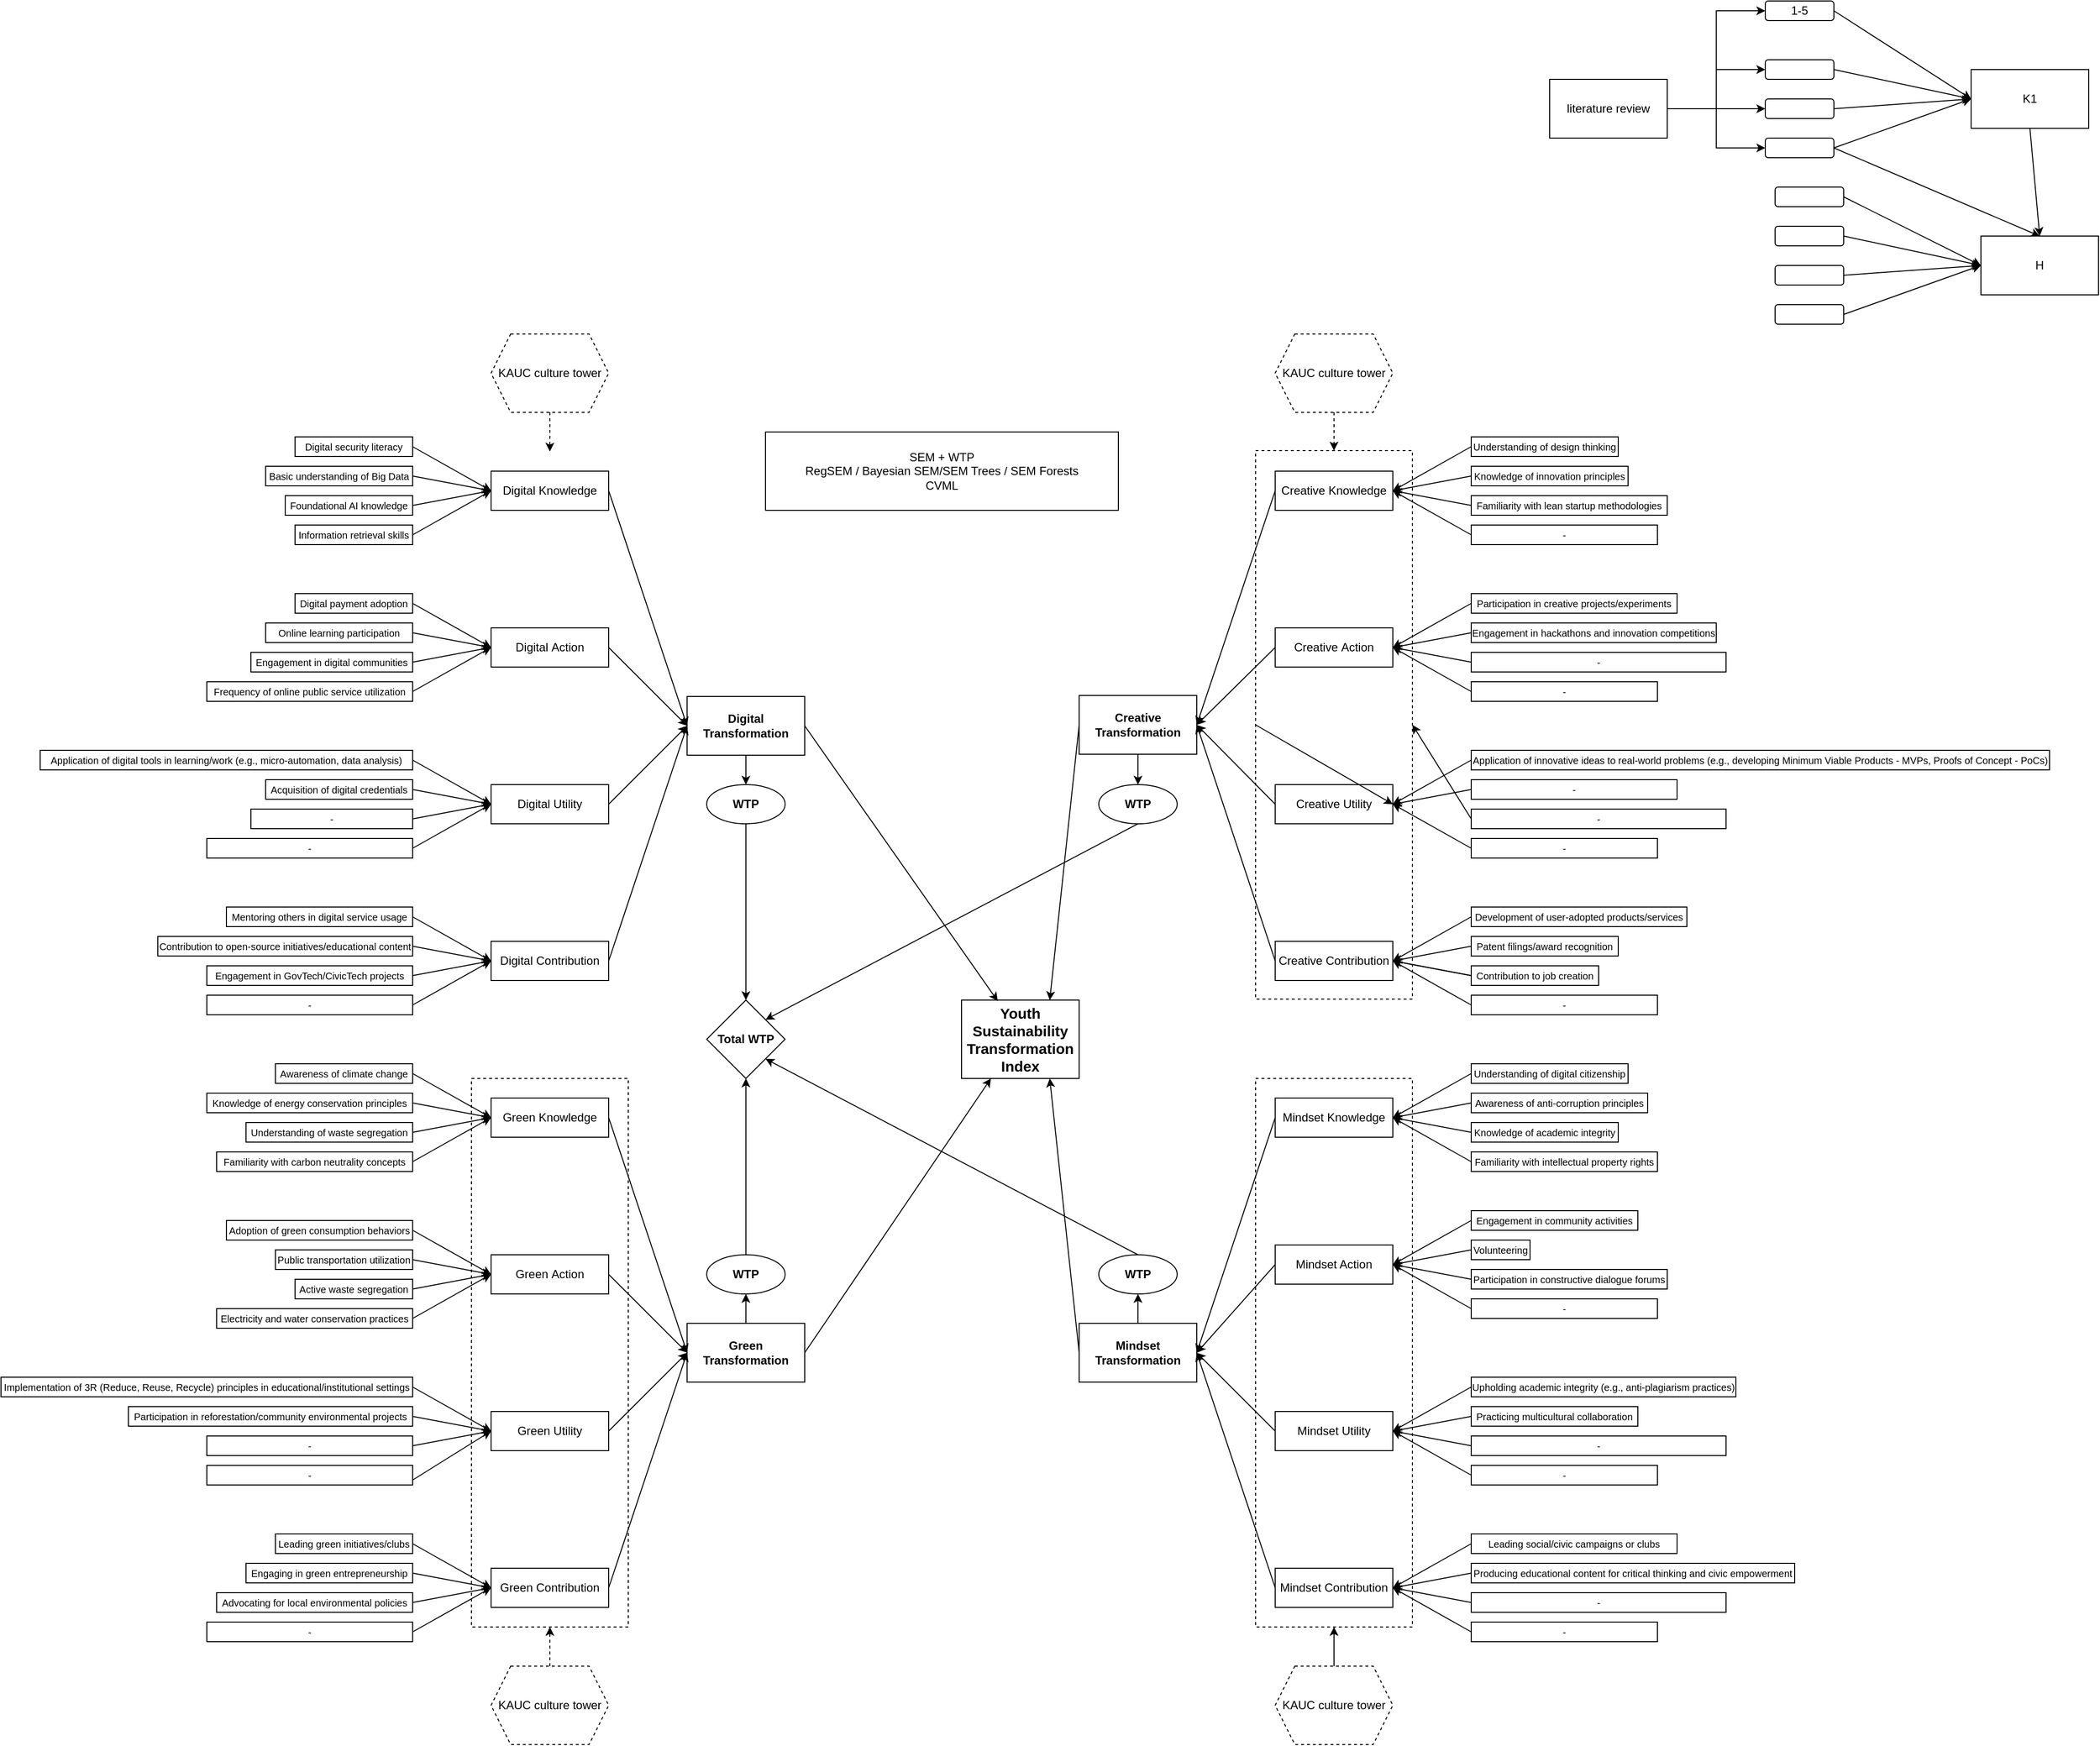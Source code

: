 <mxfile version="28.2.5">
  <diagram name="Page-1" id="5s9dV3dyt0xUDawJFrkX">
    <mxGraphModel dx="1240" dy="653" grid="1" gridSize="10" guides="1" tooltips="1" connect="1" arrows="1" fold="1" page="1" pageScale="1" pageWidth="6299" pageHeight="3937" math="0" shadow="0">
      <root>
        <mxCell id="0" />
        <mxCell id="1" parent="0" />
        <mxCell id="w6rqj6iUe-NLvWLd0ObC-1" value="&lt;font&gt;Youth Sustainability Transformation Index&lt;/font&gt;" style="rounded=0;whiteSpace=wrap;html=1;fontStyle=1;fontSize=15;" parent="1" vertex="1">
          <mxGeometry x="1070" y="1070" width="120" height="80" as="geometry" />
        </mxCell>
        <mxCell id="TM9vCrf7aip0FQeYukM7-2" style="edgeStyle=orthogonalEdgeStyle;rounded=0;orthogonalLoop=1;jettySize=auto;html=1;exitX=0.5;exitY=1;exitDx=0;exitDy=0;entryX=0.5;entryY=0;entryDx=0;entryDy=0;" parent="1" source="w6rqj6iUe-NLvWLd0ObC-2" target="W3js-vLYW-_cpgTZByK7-1" edge="1">
          <mxGeometry relative="1" as="geometry" />
        </mxCell>
        <mxCell id="w6rqj6iUe-NLvWLd0ObC-2" value="Digital&lt;div&gt;Transformation&lt;/div&gt;" style="rounded=0;whiteSpace=wrap;html=1;fontStyle=1" parent="1" vertex="1">
          <mxGeometry x="790" y="760" width="120" height="60" as="geometry" />
        </mxCell>
        <mxCell id="TM9vCrf7aip0FQeYukM7-5" style="edgeStyle=orthogonalEdgeStyle;rounded=0;orthogonalLoop=1;jettySize=auto;html=1;exitX=0.5;exitY=0;exitDx=0;exitDy=0;" parent="1" source="w6rqj6iUe-NLvWLd0ObC-3" target="W3js-vLYW-_cpgTZByK7-2" edge="1">
          <mxGeometry relative="1" as="geometry" />
        </mxCell>
        <mxCell id="w6rqj6iUe-NLvWLd0ObC-3" value="Green&lt;div&gt;&lt;span style=&quot;background-color: transparent; color: light-dark(rgb(0, 0, 0), rgb(255, 255, 255));&quot;&gt;Transformation&lt;/span&gt;&lt;/div&gt;" style="rounded=0;whiteSpace=wrap;html=1;fontStyle=1" parent="1" vertex="1">
          <mxGeometry x="790" y="1400" width="120" height="60" as="geometry" />
        </mxCell>
        <mxCell id="TM9vCrf7aip0FQeYukM7-4" style="edgeStyle=orthogonalEdgeStyle;rounded=0;orthogonalLoop=1;jettySize=auto;html=1;exitX=0.5;exitY=0;exitDx=0;exitDy=0;entryX=0.5;entryY=1;entryDx=0;entryDy=0;" parent="1" source="w6rqj6iUe-NLvWLd0ObC-4" target="W3js-vLYW-_cpgTZByK7-3" edge="1">
          <mxGeometry relative="1" as="geometry" />
        </mxCell>
        <mxCell id="w6rqj6iUe-NLvWLd0ObC-4" value="&lt;span style=&quot;background-color: transparent;&quot;&gt;&lt;font&gt;Mindset&lt;/font&gt;&lt;/span&gt;&lt;div&gt;&lt;span style=&quot;background-color: transparent;&quot;&gt;&lt;font&gt;Transformation&lt;/font&gt;&lt;/span&gt;&lt;/div&gt;" style="rounded=0;whiteSpace=wrap;html=1;fontStyle=1" parent="1" vertex="1">
          <mxGeometry x="1190" y="1400" width="120" height="60" as="geometry" />
        </mxCell>
        <mxCell id="TM9vCrf7aip0FQeYukM7-3" style="edgeStyle=orthogonalEdgeStyle;rounded=0;orthogonalLoop=1;jettySize=auto;html=1;exitX=0.5;exitY=1;exitDx=0;exitDy=0;entryX=0.5;entryY=0;entryDx=0;entryDy=0;" parent="1" source="w6rqj6iUe-NLvWLd0ObC-5" target="W3js-vLYW-_cpgTZByK7-4" edge="1">
          <mxGeometry relative="1" as="geometry" />
        </mxCell>
        <mxCell id="w6rqj6iUe-NLvWLd0ObC-5" value="Creative Transformation" style="rounded=0;whiteSpace=wrap;html=1;fontStyle=1" parent="1" vertex="1">
          <mxGeometry x="1190" y="759" width="120" height="60" as="geometry" />
        </mxCell>
        <mxCell id="w6rqj6iUe-NLvWLd0ObC-6" value="Creative&amp;nbsp;Knowledge" style="rounded=0;whiteSpace=wrap;html=1;" parent="1" vertex="1">
          <mxGeometry x="1390" y="530" width="120" height="40" as="geometry" />
        </mxCell>
        <mxCell id="w6rqj6iUe-NLvWLd0ObC-7" value="Creative&amp;nbsp;Action" style="rounded=0;whiteSpace=wrap;html=1;" parent="1" vertex="1">
          <mxGeometry x="1390" y="690" width="120" height="40" as="geometry" />
        </mxCell>
        <mxCell id="w6rqj6iUe-NLvWLd0ObC-8" value="Creative&amp;nbsp;Utility" style="rounded=0;whiteSpace=wrap;html=1;" parent="1" vertex="1">
          <mxGeometry x="1390" y="850" width="120" height="40" as="geometry" />
        </mxCell>
        <mxCell id="w6rqj6iUe-NLvWLd0ObC-9" value="Creative&amp;nbsp;Contribution" style="rounded=0;whiteSpace=wrap;html=1;" parent="1" vertex="1">
          <mxGeometry x="1390" y="1010" width="120" height="40" as="geometry" />
        </mxCell>
        <mxCell id="w6rqj6iUe-NLvWLd0ObC-10" value="Mindset Knowledge" style="rounded=0;whiteSpace=wrap;html=1;" parent="1" vertex="1">
          <mxGeometry x="1390" y="1170" width="120" height="40" as="geometry" />
        </mxCell>
        <mxCell id="w6rqj6iUe-NLvWLd0ObC-11" value="Mindset Action" style="rounded=0;whiteSpace=wrap;html=1;" parent="1" vertex="1">
          <mxGeometry x="1390" y="1320" width="120" height="40" as="geometry" />
        </mxCell>
        <mxCell id="w6rqj6iUe-NLvWLd0ObC-12" value="Mindset Utility" style="rounded=0;whiteSpace=wrap;html=1;" parent="1" vertex="1">
          <mxGeometry x="1390" y="1490" width="120" height="40" as="geometry" />
        </mxCell>
        <mxCell id="w6rqj6iUe-NLvWLd0ObC-13" value="Mindset Contribution" style="rounded=0;whiteSpace=wrap;html=1;" parent="1" vertex="1">
          <mxGeometry x="1390" y="1650" width="120" height="40" as="geometry" />
        </mxCell>
        <mxCell id="w6rqj6iUe-NLvWLd0ObC-14" value="Digital&amp;nbsp;Knowledge" style="rounded=0;whiteSpace=wrap;html=1;" parent="1" vertex="1">
          <mxGeometry x="590" y="530" width="120" height="40" as="geometry" />
        </mxCell>
        <mxCell id="w6rqj6iUe-NLvWLd0ObC-15" value="Digital&amp;nbsp;Action" style="rounded=0;whiteSpace=wrap;html=1;" parent="1" vertex="1">
          <mxGeometry x="590" y="690" width="120" height="40" as="geometry" />
        </mxCell>
        <mxCell id="w6rqj6iUe-NLvWLd0ObC-16" value="Digital&amp;nbsp;Utility" style="rounded=0;whiteSpace=wrap;html=1;" parent="1" vertex="1">
          <mxGeometry x="590" y="850" width="120" height="40" as="geometry" />
        </mxCell>
        <mxCell id="w6rqj6iUe-NLvWLd0ObC-17" value="Digital&amp;nbsp;Contribution" style="rounded=0;whiteSpace=wrap;html=1;" parent="1" vertex="1">
          <mxGeometry x="590" y="1010" width="120" height="40" as="geometry" />
        </mxCell>
        <mxCell id="w6rqj6iUe-NLvWLd0ObC-18" value="Green&lt;span style=&quot;color: light-dark(rgb(0, 0, 0), rgb(255, 255, 255)); background-color: transparent;&quot;&gt;&amp;nbsp;&lt;/span&gt;Knowledge" style="rounded=0;whiteSpace=wrap;html=1;" parent="1" vertex="1">
          <mxGeometry x="590" y="1170" width="120" height="40" as="geometry" />
        </mxCell>
        <mxCell id="w6rqj6iUe-NLvWLd0ObC-19" value="Green&lt;span style=&quot;color: light-dark(rgb(0, 0, 0), rgb(255, 255, 255)); background-color: transparent;&quot;&gt;&amp;nbsp;&lt;/span&gt;Action" style="rounded=0;whiteSpace=wrap;html=1;" parent="1" vertex="1">
          <mxGeometry x="590" y="1330" width="120" height="40" as="geometry" />
        </mxCell>
        <mxCell id="w6rqj6iUe-NLvWLd0ObC-20" value="Green&lt;span style=&quot;color: light-dark(rgb(0, 0, 0), rgb(255, 255, 255)); background-color: transparent;&quot;&gt;&amp;nbsp;&lt;/span&gt;Utility" style="rounded=0;whiteSpace=wrap;html=1;" parent="1" vertex="1">
          <mxGeometry x="590" y="1490" width="120" height="40" as="geometry" />
        </mxCell>
        <mxCell id="w6rqj6iUe-NLvWLd0ObC-21" value="Green&lt;span style=&quot;color: light-dark(rgb(0, 0, 0), rgb(255, 255, 255)); background-color: transparent;&quot;&gt;&amp;nbsp;&lt;/span&gt;Contribution" style="rounded=0;whiteSpace=wrap;html=1;" parent="1" vertex="1">
          <mxGeometry x="590" y="1650" width="120" height="40" as="geometry" />
        </mxCell>
        <mxCell id="w6rqj6iUe-NLvWLd0ObC-22" value="" style="endArrow=classic;html=1;rounded=0;exitX=1;exitY=0.5;exitDx=0;exitDy=0;entryX=0;entryY=0.5;entryDx=0;entryDy=0;" parent="1" source="w6rqj6iUe-NLvWLd0ObC-14" target="w6rqj6iUe-NLvWLd0ObC-2" edge="1">
          <mxGeometry width="50" height="50" relative="1" as="geometry">
            <mxPoint x="980" y="900" as="sourcePoint" />
            <mxPoint x="780" y="730" as="targetPoint" />
          </mxGeometry>
        </mxCell>
        <mxCell id="w6rqj6iUe-NLvWLd0ObC-23" value="" style="endArrow=classic;html=1;rounded=0;exitX=1;exitY=0.5;exitDx=0;exitDy=0;entryX=0;entryY=0.5;entryDx=0;entryDy=0;" parent="1" source="w6rqj6iUe-NLvWLd0ObC-15" target="w6rqj6iUe-NLvWLd0ObC-2" edge="1">
          <mxGeometry width="50" height="50" relative="1" as="geometry">
            <mxPoint x="750" y="610" as="sourcePoint" />
            <mxPoint x="740" y="790" as="targetPoint" />
          </mxGeometry>
        </mxCell>
        <mxCell id="w6rqj6iUe-NLvWLd0ObC-24" value="" style="endArrow=classic;html=1;rounded=0;exitX=1;exitY=0.5;exitDx=0;exitDy=0;entryX=0;entryY=0.5;entryDx=0;entryDy=0;" parent="1" source="w6rqj6iUe-NLvWLd0ObC-16" target="w6rqj6iUe-NLvWLd0ObC-2" edge="1">
          <mxGeometry width="50" height="50" relative="1" as="geometry">
            <mxPoint x="750" y="670" as="sourcePoint" />
            <mxPoint x="710" y="780" as="targetPoint" />
          </mxGeometry>
        </mxCell>
        <mxCell id="w6rqj6iUe-NLvWLd0ObC-25" value="" style="endArrow=classic;html=1;rounded=0;exitX=1;exitY=0.5;exitDx=0;exitDy=0;entryX=0;entryY=0.5;entryDx=0;entryDy=0;" parent="1" source="w6rqj6iUe-NLvWLd0ObC-17" target="w6rqj6iUe-NLvWLd0ObC-2" edge="1">
          <mxGeometry width="50" height="50" relative="1" as="geometry">
            <mxPoint x="750" y="730" as="sourcePoint" />
            <mxPoint x="790" y="740" as="targetPoint" />
          </mxGeometry>
        </mxCell>
        <mxCell id="w6rqj6iUe-NLvWLd0ObC-26" value="" style="endArrow=classic;html=1;rounded=0;exitX=1;exitY=0.5;exitDx=0;exitDy=0;entryX=0;entryY=0.5;entryDx=0;entryDy=0;" parent="1" source="w6rqj6iUe-NLvWLd0ObC-18" target="w6rqj6iUe-NLvWLd0ObC-3" edge="1">
          <mxGeometry width="50" height="50" relative="1" as="geometry">
            <mxPoint x="750" y="1090" as="sourcePoint" />
            <mxPoint x="790" y="1040" as="targetPoint" />
          </mxGeometry>
        </mxCell>
        <mxCell id="w6rqj6iUe-NLvWLd0ObC-27" value="" style="endArrow=classic;html=1;rounded=0;exitX=1;exitY=0.5;exitDx=0;exitDy=0;entryX=0;entryY=0.5;entryDx=0;entryDy=0;" parent="1" source="w6rqj6iUe-NLvWLd0ObC-19" target="w6rqj6iUe-NLvWLd0ObC-3" edge="1">
          <mxGeometry width="50" height="50" relative="1" as="geometry">
            <mxPoint x="750" y="1150" as="sourcePoint" />
            <mxPoint x="790" y="1180" as="targetPoint" />
          </mxGeometry>
        </mxCell>
        <mxCell id="w6rqj6iUe-NLvWLd0ObC-28" value="" style="endArrow=classic;html=1;rounded=0;exitX=1;exitY=0.5;exitDx=0;exitDy=0;entryX=0;entryY=0.5;entryDx=0;entryDy=0;" parent="1" source="w6rqj6iUe-NLvWLd0ObC-20" target="w6rqj6iUe-NLvWLd0ObC-3" edge="1">
          <mxGeometry width="50" height="50" relative="1" as="geometry">
            <mxPoint x="750" y="1210" as="sourcePoint" />
            <mxPoint x="790" y="1180" as="targetPoint" />
          </mxGeometry>
        </mxCell>
        <mxCell id="w6rqj6iUe-NLvWLd0ObC-29" value="" style="endArrow=classic;html=1;rounded=0;exitX=1;exitY=0.5;exitDx=0;exitDy=0;entryX=0;entryY=0.5;entryDx=0;entryDy=0;" parent="1" source="w6rqj6iUe-NLvWLd0ObC-21" target="w6rqj6iUe-NLvWLd0ObC-3" edge="1">
          <mxGeometry width="50" height="50" relative="1" as="geometry">
            <mxPoint x="750" y="1270" as="sourcePoint" />
            <mxPoint x="790" y="1180" as="targetPoint" />
          </mxGeometry>
        </mxCell>
        <mxCell id="w6rqj6iUe-NLvWLd0ObC-30" value="" style="endArrow=classic;html=1;rounded=0;exitX=0;exitY=0.5;exitDx=0;exitDy=0;entryX=1;entryY=0.5;entryDx=0;entryDy=0;" parent="1" source="w6rqj6iUe-NLvWLd0ObC-13" target="w6rqj6iUe-NLvWLd0ObC-4" edge="1">
          <mxGeometry width="50" height="50" relative="1" as="geometry">
            <mxPoint x="920" y="1490" as="sourcePoint" />
            <mxPoint x="960" y="1340" as="targetPoint" />
          </mxGeometry>
        </mxCell>
        <mxCell id="w6rqj6iUe-NLvWLd0ObC-31" value="" style="endArrow=classic;html=1;rounded=0;exitX=0;exitY=0.5;exitDx=0;exitDy=0;entryX=1;entryY=0.5;entryDx=0;entryDy=0;" parent="1" source="w6rqj6iUe-NLvWLd0ObC-12" target="w6rqj6iUe-NLvWLd0ObC-4" edge="1">
          <mxGeometry width="50" height="50" relative="1" as="geometry">
            <mxPoint x="1440" y="1490" as="sourcePoint" />
            <mxPoint x="1400" y="1340" as="targetPoint" />
          </mxGeometry>
        </mxCell>
        <mxCell id="w6rqj6iUe-NLvWLd0ObC-32" value="" style="endArrow=classic;html=1;rounded=0;exitX=0;exitY=0.5;exitDx=0;exitDy=0;entryX=1;entryY=0.5;entryDx=0;entryDy=0;" parent="1" source="w6rqj6iUe-NLvWLd0ObC-11" target="w6rqj6iUe-NLvWLd0ObC-4" edge="1">
          <mxGeometry width="50" height="50" relative="1" as="geometry">
            <mxPoint x="1440" y="1430" as="sourcePoint" />
            <mxPoint x="1400" y="1340" as="targetPoint" />
          </mxGeometry>
        </mxCell>
        <mxCell id="w6rqj6iUe-NLvWLd0ObC-33" value="" style="endArrow=classic;html=1;rounded=0;exitX=0;exitY=0.5;exitDx=0;exitDy=0;entryX=1;entryY=0.5;entryDx=0;entryDy=0;" parent="1" source="w6rqj6iUe-NLvWLd0ObC-10" target="w6rqj6iUe-NLvWLd0ObC-4" edge="1">
          <mxGeometry width="50" height="50" relative="1" as="geometry">
            <mxPoint x="1440" y="1370" as="sourcePoint" />
            <mxPoint x="1390" y="1330" as="targetPoint" />
          </mxGeometry>
        </mxCell>
        <mxCell id="w6rqj6iUe-NLvWLd0ObC-34" value="" style="endArrow=classic;html=1;rounded=0;exitX=0;exitY=0.5;exitDx=0;exitDy=0;entryX=1;entryY=0.5;entryDx=0;entryDy=0;" parent="1" source="w6rqj6iUe-NLvWLd0ObC-9" target="w6rqj6iUe-NLvWLd0ObC-5" edge="1">
          <mxGeometry width="50" height="50" relative="1" as="geometry">
            <mxPoint x="1410" y="919" as="sourcePoint" />
            <mxPoint x="1370" y="949" as="targetPoint" />
          </mxGeometry>
        </mxCell>
        <mxCell id="w6rqj6iUe-NLvWLd0ObC-35" value="" style="endArrow=classic;html=1;rounded=0;exitX=0;exitY=0.5;exitDx=0;exitDy=0;entryX=1;entryY=0.5;entryDx=0;entryDy=0;" parent="1" source="w6rqj6iUe-NLvWLd0ObC-8" target="w6rqj6iUe-NLvWLd0ObC-5" edge="1">
          <mxGeometry width="50" height="50" relative="1" as="geometry">
            <mxPoint x="1410" y="859" as="sourcePoint" />
            <mxPoint x="1360" y="799" as="targetPoint" />
          </mxGeometry>
        </mxCell>
        <mxCell id="w6rqj6iUe-NLvWLd0ObC-36" value="" style="endArrow=classic;html=1;rounded=0;exitX=0;exitY=0.5;exitDx=0;exitDy=0;entryX=1;entryY=0.5;entryDx=0;entryDy=0;" parent="1" source="w6rqj6iUe-NLvWLd0ObC-7" target="w6rqj6iUe-NLvWLd0ObC-5" edge="1">
          <mxGeometry width="50" height="50" relative="1" as="geometry">
            <mxPoint x="1410" y="799" as="sourcePoint" />
            <mxPoint x="1360" y="799" as="targetPoint" />
          </mxGeometry>
        </mxCell>
        <mxCell id="w6rqj6iUe-NLvWLd0ObC-37" value="" style="endArrow=classic;html=1;rounded=0;exitX=0;exitY=0.5;exitDx=0;exitDy=0;entryX=1;entryY=0.5;entryDx=0;entryDy=0;" parent="1" source="w6rqj6iUe-NLvWLd0ObC-6" target="w6rqj6iUe-NLvWLd0ObC-5" edge="1">
          <mxGeometry width="50" height="50" relative="1" as="geometry">
            <mxPoint x="1410" y="739" as="sourcePoint" />
            <mxPoint x="1360" y="799" as="targetPoint" />
          </mxGeometry>
        </mxCell>
        <mxCell id="w6rqj6iUe-NLvWLd0ObC-38" value="" style="endArrow=classic;html=1;rounded=0;exitX=0;exitY=0.5;exitDx=0;exitDy=0;entryX=0.75;entryY=0;entryDx=0;entryDy=0;" parent="1" source="w6rqj6iUe-NLvWLd0ObC-5" target="w6rqj6iUe-NLvWLd0ObC-1" edge="1">
          <mxGeometry width="50" height="50" relative="1" as="geometry">
            <mxPoint x="1270" y="610" as="sourcePoint" />
            <mxPoint x="1230" y="740" as="targetPoint" />
          </mxGeometry>
        </mxCell>
        <mxCell id="w6rqj6iUe-NLvWLd0ObC-39" value="" style="endArrow=classic;html=1;rounded=0;exitX=0;exitY=0.5;exitDx=0;exitDy=0;entryX=0.75;entryY=1;entryDx=0;entryDy=0;" parent="1" source="w6rqj6iUe-NLvWLd0ObC-4" target="w6rqj6iUe-NLvWLd0ObC-1" edge="1">
          <mxGeometry width="50" height="50" relative="1" as="geometry">
            <mxPoint x="1110" y="740" as="sourcePoint" />
            <mxPoint x="1070" y="800" as="targetPoint" />
          </mxGeometry>
        </mxCell>
        <mxCell id="w6rqj6iUe-NLvWLd0ObC-40" value="" style="endArrow=classic;html=1;rounded=0;exitX=1;exitY=0.5;exitDx=0;exitDy=0;entryX=0.25;entryY=1;entryDx=0;entryDy=0;" parent="1" source="w6rqj6iUe-NLvWLd0ObC-3" target="w6rqj6iUe-NLvWLd0ObC-1" edge="1">
          <mxGeometry width="50" height="50" relative="1" as="geometry">
            <mxPoint x="1110" y="880" as="sourcePoint" />
            <mxPoint x="1070" y="800" as="targetPoint" />
          </mxGeometry>
        </mxCell>
        <mxCell id="w6rqj6iUe-NLvWLd0ObC-41" value="" style="endArrow=classic;html=1;rounded=0;exitX=1;exitY=0.5;exitDx=0;exitDy=0;entryX=0.308;entryY=0.013;entryDx=0;entryDy=0;entryPerimeter=0;" parent="1" source="w6rqj6iUe-NLvWLd0ObC-2" target="w6rqj6iUe-NLvWLd0ObC-1" edge="1">
          <mxGeometry width="50" height="50" relative="1" as="geometry">
            <mxPoint x="920" y="940" as="sourcePoint" />
            <mxPoint x="950" y="860" as="targetPoint" />
          </mxGeometry>
        </mxCell>
        <mxCell id="TM9vCrf7aip0FQeYukM7-6" style="edgeStyle=orthogonalEdgeStyle;rounded=0;orthogonalLoop=1;jettySize=auto;html=1;exitX=0.5;exitY=1;exitDx=0;exitDy=0;entryX=0.5;entryY=0;entryDx=0;entryDy=0;" parent="1" source="W3js-vLYW-_cpgTZByK7-1" target="W3js-vLYW-_cpgTZByK7-13" edge="1">
          <mxGeometry relative="1" as="geometry" />
        </mxCell>
        <mxCell id="W3js-vLYW-_cpgTZByK7-1" value="WTP" style="ellipse;whiteSpace=wrap;html=1;fontStyle=1" parent="1" vertex="1">
          <mxGeometry x="810" y="850" width="80" height="40" as="geometry" />
        </mxCell>
        <mxCell id="TM9vCrf7aip0FQeYukM7-7" style="edgeStyle=orthogonalEdgeStyle;rounded=0;orthogonalLoop=1;jettySize=auto;html=1;exitX=0.5;exitY=0;exitDx=0;exitDy=0;entryX=0.5;entryY=1;entryDx=0;entryDy=0;" parent="1" source="W3js-vLYW-_cpgTZByK7-2" target="W3js-vLYW-_cpgTZByK7-13" edge="1">
          <mxGeometry relative="1" as="geometry" />
        </mxCell>
        <mxCell id="W3js-vLYW-_cpgTZByK7-2" value="WTP" style="ellipse;whiteSpace=wrap;html=1;fontStyle=1" parent="1" vertex="1">
          <mxGeometry x="810" y="1330" width="80" height="40" as="geometry" />
        </mxCell>
        <mxCell id="W3js-vLYW-_cpgTZByK7-3" value="&lt;span style=&quot;background-color: transparent; color: light-dark(rgb(0, 0, 0), rgb(255, 255, 255));&quot;&gt;WTP&lt;/span&gt;" style="ellipse;whiteSpace=wrap;html=1;fontStyle=1" parent="1" vertex="1">
          <mxGeometry x="1210" y="1330" width="80" height="40" as="geometry" />
        </mxCell>
        <mxCell id="W3js-vLYW-_cpgTZByK7-4" value="WTP" style="ellipse;whiteSpace=wrap;html=1;fontStyle=1" parent="1" vertex="1">
          <mxGeometry x="1210" y="850" width="80" height="40" as="geometry" />
        </mxCell>
        <mxCell id="W3js-vLYW-_cpgTZByK7-13" value="&lt;b&gt;Total WTP&lt;/b&gt;" style="rhombus;whiteSpace=wrap;html=1;" parent="1" vertex="1">
          <mxGeometry x="810" y="1070" width="80" height="80" as="geometry" />
        </mxCell>
        <mxCell id="W3js-vLYW-_cpgTZByK7-16" value="Digital security literacy" style="rounded=0;whiteSpace=wrap;html=1;fontSize=10;" parent="1" vertex="1">
          <mxGeometry x="390" y="495" width="120" height="20" as="geometry" />
        </mxCell>
        <mxCell id="W3js-vLYW-_cpgTZByK7-17" value="Basic understanding of Big Data" style="rounded=0;whiteSpace=wrap;html=1;fontSize=10;" parent="1" vertex="1">
          <mxGeometry x="360" y="525" width="150" height="20" as="geometry" />
        </mxCell>
        <mxCell id="W3js-vLYW-_cpgTZByK7-19" value="Foundational AI knowledge" style="rounded=0;whiteSpace=wrap;html=1;fontSize=10;" parent="1" vertex="1">
          <mxGeometry x="380" y="555" width="130" height="20" as="geometry" />
        </mxCell>
        <mxCell id="W3js-vLYW-_cpgTZByK7-20" value="Information retrieval skills" style="rounded=0;whiteSpace=wrap;html=1;fontSize=10;" parent="1" vertex="1">
          <mxGeometry x="390" y="585" width="120" height="20" as="geometry" />
        </mxCell>
        <mxCell id="W3js-vLYW-_cpgTZByK7-30" value="" style="endArrow=classic;html=1;rounded=0;exitX=1;exitY=0.5;exitDx=0;exitDy=0;entryX=0;entryY=0.5;entryDx=0;entryDy=0;" parent="1" source="W3js-vLYW-_cpgTZByK7-20" target="w6rqj6iUe-NLvWLd0ObC-14" edge="1">
          <mxGeometry width="50" height="50" relative="1" as="geometry">
            <mxPoint x="710" y="480" as="sourcePoint" />
            <mxPoint x="760" y="430" as="targetPoint" />
          </mxGeometry>
        </mxCell>
        <mxCell id="W3js-vLYW-_cpgTZByK7-31" value="" style="endArrow=classic;html=1;rounded=0;exitX=1;exitY=0.5;exitDx=0;exitDy=0;entryX=0;entryY=0.5;entryDx=0;entryDy=0;" parent="1" source="W3js-vLYW-_cpgTZByK7-19" target="w6rqj6iUe-NLvWLd0ObC-14" edge="1">
          <mxGeometry width="50" height="50" relative="1" as="geometry">
            <mxPoint x="500" y="480" as="sourcePoint" />
            <mxPoint x="620" y="580" as="targetPoint" />
          </mxGeometry>
        </mxCell>
        <mxCell id="W3js-vLYW-_cpgTZByK7-32" value="" style="endArrow=classic;html=1;rounded=0;exitX=1;exitY=0.5;exitDx=0;exitDy=0;entryX=0;entryY=0.5;entryDx=0;entryDy=0;" parent="1" source="W3js-vLYW-_cpgTZByK7-17" target="w6rqj6iUe-NLvWLd0ObC-14" edge="1">
          <mxGeometry width="50" height="50" relative="1" as="geometry">
            <mxPoint x="600" y="470" as="sourcePoint" />
            <mxPoint x="650" y="420" as="targetPoint" />
          </mxGeometry>
        </mxCell>
        <mxCell id="W3js-vLYW-_cpgTZByK7-33" value="Digital payment adoption" style="rounded=0;whiteSpace=wrap;html=1;fontSize=10;" parent="1" vertex="1">
          <mxGeometry x="390" y="655" width="120" height="20" as="geometry" />
        </mxCell>
        <mxCell id="W3js-vLYW-_cpgTZByK7-34" value="Online learning participation" style="rounded=0;whiteSpace=wrap;html=1;fontSize=10;" parent="1" vertex="1">
          <mxGeometry x="360" y="685" width="150" height="20" as="geometry" />
        </mxCell>
        <mxCell id="W3js-vLYW-_cpgTZByK7-35" value="Engagement in digital communities" style="rounded=0;whiteSpace=wrap;html=1;fontSize=10;" parent="1" vertex="1">
          <mxGeometry x="345" y="715" width="165" height="20" as="geometry" />
        </mxCell>
        <mxCell id="W3js-vLYW-_cpgTZByK7-36" value="Frequency of online public service utilization" style="rounded=0;whiteSpace=wrap;html=1;fontSize=10;" parent="1" vertex="1">
          <mxGeometry x="300" y="745" width="210" height="20" as="geometry" />
        </mxCell>
        <mxCell id="W3js-vLYW-_cpgTZByK7-37" value="" style="endArrow=classic;html=1;rounded=0;exitX=1;exitY=0.5;exitDx=0;exitDy=0;entryX=0;entryY=0.5;entryDx=0;entryDy=0;" parent="1" source="W3js-vLYW-_cpgTZByK7-33" target="w6rqj6iUe-NLvWLd0ObC-15" edge="1">
          <mxGeometry width="50" height="50" relative="1" as="geometry">
            <mxPoint x="510" y="550" as="sourcePoint" />
            <mxPoint x="630" y="610" as="targetPoint" />
          </mxGeometry>
        </mxCell>
        <mxCell id="W3js-vLYW-_cpgTZByK7-38" value="" style="endArrow=classic;html=1;rounded=0;exitX=1;exitY=0.5;exitDx=0;exitDy=0;entryX=0;entryY=0.5;entryDx=0;entryDy=0;" parent="1" source="W3js-vLYW-_cpgTZByK7-34" target="w6rqj6iUe-NLvWLd0ObC-15" edge="1">
          <mxGeometry width="50" height="50" relative="1" as="geometry">
            <mxPoint x="510" y="610" as="sourcePoint" />
            <mxPoint x="630" y="670" as="targetPoint" />
          </mxGeometry>
        </mxCell>
        <mxCell id="W3js-vLYW-_cpgTZByK7-39" value="" style="endArrow=classic;html=1;rounded=0;exitX=1;exitY=0.5;exitDx=0;exitDy=0;entryX=0;entryY=0.5;entryDx=0;entryDy=0;" parent="1" source="W3js-vLYW-_cpgTZByK7-35" target="w6rqj6iUe-NLvWLd0ObC-15" edge="1">
          <mxGeometry width="50" height="50" relative="1" as="geometry">
            <mxPoint x="510" y="640" as="sourcePoint" />
            <mxPoint x="630" y="670" as="targetPoint" />
          </mxGeometry>
        </mxCell>
        <mxCell id="W3js-vLYW-_cpgTZByK7-40" value="" style="endArrow=classic;html=1;rounded=0;exitX=1;exitY=0.5;exitDx=0;exitDy=0;entryX=0;entryY=0.5;entryDx=0;entryDy=0;" parent="1" source="W3js-vLYW-_cpgTZByK7-36" target="w6rqj6iUe-NLvWLd0ObC-15" edge="1">
          <mxGeometry width="50" height="50" relative="1" as="geometry">
            <mxPoint x="510" y="670" as="sourcePoint" />
            <mxPoint x="630" y="670" as="targetPoint" />
          </mxGeometry>
        </mxCell>
        <mxCell id="W3js-vLYW-_cpgTZByK7-41" value="Application of digital tools in learning/work (e.g., micro-automation, data analysis)" style="rounded=0;whiteSpace=wrap;html=1;fontSize=10;" parent="1" vertex="1">
          <mxGeometry x="130" y="815" width="380" height="20" as="geometry" />
        </mxCell>
        <mxCell id="W3js-vLYW-_cpgTZByK7-42" value="Acquisition of digital credentials" style="rounded=0;whiteSpace=wrap;html=1;fontSize=10;" parent="1" vertex="1">
          <mxGeometry x="360" y="845" width="150" height="20" as="geometry" />
        </mxCell>
        <mxCell id="W3js-vLYW-_cpgTZByK7-43" value="-" style="rounded=0;whiteSpace=wrap;html=1;fontSize=10;" parent="1" vertex="1">
          <mxGeometry x="345" y="875" width="165" height="20" as="geometry" />
        </mxCell>
        <mxCell id="W3js-vLYW-_cpgTZByK7-44" value="-" style="rounded=0;whiteSpace=wrap;html=1;fontSize=10;" parent="1" vertex="1">
          <mxGeometry x="300" y="905" width="210" height="20" as="geometry" />
        </mxCell>
        <mxCell id="W3js-vLYW-_cpgTZByK7-46" value="" style="endArrow=classic;html=1;rounded=0;exitX=1;exitY=0.5;exitDx=0;exitDy=0;entryX=0;entryY=0.5;entryDx=0;entryDy=0;" parent="1" source="W3js-vLYW-_cpgTZByK7-16" target="w6rqj6iUe-NLvWLd0ObC-14" edge="1">
          <mxGeometry width="50" height="50" relative="1" as="geometry">
            <mxPoint x="520" y="550" as="sourcePoint" />
            <mxPoint x="600" y="560" as="targetPoint" />
          </mxGeometry>
        </mxCell>
        <mxCell id="W3js-vLYW-_cpgTZByK7-50" value="" style="endArrow=classic;html=1;rounded=0;exitX=1;exitY=0.5;exitDx=0;exitDy=0;entryX=0;entryY=0.5;entryDx=0;entryDy=0;" parent="1" source="W3js-vLYW-_cpgTZByK7-41" target="w6rqj6iUe-NLvWLd0ObC-16" edge="1">
          <mxGeometry width="50" height="50" relative="1" as="geometry">
            <mxPoint x="460" y="900" as="sourcePoint" />
            <mxPoint x="510" y="850" as="targetPoint" />
          </mxGeometry>
        </mxCell>
        <mxCell id="W3js-vLYW-_cpgTZByK7-51" value="" style="endArrow=classic;html=1;rounded=0;exitX=1;exitY=0.5;exitDx=0;exitDy=0;entryX=0;entryY=0.5;entryDx=0;entryDy=0;" parent="1" source="W3js-vLYW-_cpgTZByK7-55" target="w6rqj6iUe-NLvWLd0ObC-17" edge="1">
          <mxGeometry width="50" height="50" relative="1" as="geometry">
            <mxPoint x="590" y="940" as="sourcePoint" />
            <mxPoint x="670" y="985" as="targetPoint" />
          </mxGeometry>
        </mxCell>
        <mxCell id="W3js-vLYW-_cpgTZByK7-52" value="" style="endArrow=classic;html=1;rounded=0;exitX=1;exitY=0.5;exitDx=0;exitDy=0;" parent="1" source="W3js-vLYW-_cpgTZByK7-42" edge="1">
          <mxGeometry width="50" height="50" relative="1" as="geometry">
            <mxPoint x="530" y="845" as="sourcePoint" />
            <mxPoint x="590" y="870" as="targetPoint" />
          </mxGeometry>
        </mxCell>
        <mxCell id="W3js-vLYW-_cpgTZByK7-53" value="" style="endArrow=classic;html=1;rounded=0;exitX=1;exitY=0.5;exitDx=0;exitDy=0;entryX=0;entryY=0.5;entryDx=0;entryDy=0;" parent="1" source="W3js-vLYW-_cpgTZByK7-43" target="w6rqj6iUe-NLvWLd0ObC-16" edge="1">
          <mxGeometry width="50" height="50" relative="1" as="geometry">
            <mxPoint x="540" y="855" as="sourcePoint" />
            <mxPoint x="620" y="900" as="targetPoint" />
          </mxGeometry>
        </mxCell>
        <mxCell id="W3js-vLYW-_cpgTZByK7-54" value="" style="endArrow=classic;html=1;rounded=0;exitX=1;exitY=0.5;exitDx=0;exitDy=0;entryX=0;entryY=0.5;entryDx=0;entryDy=0;" parent="1" source="W3js-vLYW-_cpgTZByK7-44" target="w6rqj6iUe-NLvWLd0ObC-16" edge="1">
          <mxGeometry width="50" height="50" relative="1" as="geometry">
            <mxPoint x="550" y="865" as="sourcePoint" />
            <mxPoint x="630" y="910" as="targetPoint" />
          </mxGeometry>
        </mxCell>
        <mxCell id="W3js-vLYW-_cpgTZByK7-55" value="Mentoring others in digital service usage" style="rounded=0;whiteSpace=wrap;html=1;fontSize=10;" parent="1" vertex="1">
          <mxGeometry x="320" y="975" width="190" height="20" as="geometry" />
        </mxCell>
        <mxCell id="W3js-vLYW-_cpgTZByK7-56" value="Contribution to open-source initiatives/educational content" style="rounded=0;whiteSpace=wrap;html=1;fontSize=10;" parent="1" vertex="1">
          <mxGeometry x="250" y="1005" width="260" height="20" as="geometry" />
        </mxCell>
        <mxCell id="W3js-vLYW-_cpgTZByK7-57" value="Engagement in GovTech/CivicTech projects" style="rounded=0;whiteSpace=wrap;html=1;fontSize=10;" parent="1" vertex="1">
          <mxGeometry x="300" y="1035" width="210" height="20" as="geometry" />
        </mxCell>
        <mxCell id="W3js-vLYW-_cpgTZByK7-58" value="-" style="rounded=0;whiteSpace=wrap;html=1;fontSize=10;" parent="1" vertex="1">
          <mxGeometry x="300" y="1065" width="210" height="20" as="geometry" />
        </mxCell>
        <mxCell id="W3js-vLYW-_cpgTZByK7-59" value="" style="endArrow=classic;html=1;rounded=0;exitX=1;exitY=0.5;exitDx=0;exitDy=0;entryX=0;entryY=0.5;entryDx=0;entryDy=0;" parent="1" source="W3js-vLYW-_cpgTZByK7-56" target="w6rqj6iUe-NLvWLd0ObC-17" edge="1">
          <mxGeometry width="50" height="50" relative="1" as="geometry">
            <mxPoint x="520" y="995" as="sourcePoint" />
            <mxPoint x="600" y="1040" as="targetPoint" />
          </mxGeometry>
        </mxCell>
        <mxCell id="W3js-vLYW-_cpgTZByK7-60" value="" style="endArrow=classic;html=1;rounded=0;exitX=1;exitY=0.5;exitDx=0;exitDy=0;entryX=0;entryY=0.5;entryDx=0;entryDy=0;" parent="1" source="W3js-vLYW-_cpgTZByK7-58" target="w6rqj6iUe-NLvWLd0ObC-17" edge="1">
          <mxGeometry width="50" height="50" relative="1" as="geometry">
            <mxPoint x="530" y="1005" as="sourcePoint" />
            <mxPoint x="610" y="1050" as="targetPoint" />
          </mxGeometry>
        </mxCell>
        <mxCell id="W3js-vLYW-_cpgTZByK7-61" value="" style="endArrow=classic;html=1;rounded=0;exitX=1;exitY=0.5;exitDx=0;exitDy=0;entryX=0;entryY=0.5;entryDx=0;entryDy=0;" parent="1" source="W3js-vLYW-_cpgTZByK7-57" target="w6rqj6iUe-NLvWLd0ObC-17" edge="1">
          <mxGeometry width="50" height="50" relative="1" as="geometry">
            <mxPoint x="520" y="1025" as="sourcePoint" />
            <mxPoint x="600" y="1040" as="targetPoint" />
          </mxGeometry>
        </mxCell>
        <mxCell id="W3js-vLYW-_cpgTZByK7-62" value="Awareness of climate change" style="rounded=0;whiteSpace=wrap;html=1;fontSize=10;" parent="1" vertex="1">
          <mxGeometry x="370" y="1135" width="140" height="20" as="geometry" />
        </mxCell>
        <mxCell id="W3js-vLYW-_cpgTZByK7-63" value="Knowledge of energy conservation principles" style="rounded=0;whiteSpace=wrap;html=1;fontSize=10;" parent="1" vertex="1">
          <mxGeometry x="300" y="1165" width="210" height="20" as="geometry" />
        </mxCell>
        <mxCell id="W3js-vLYW-_cpgTZByK7-64" value="Understanding of waste segregation" style="rounded=0;whiteSpace=wrap;html=1;fontSize=10;" parent="1" vertex="1">
          <mxGeometry x="340" y="1195" width="170" height="20" as="geometry" />
        </mxCell>
        <mxCell id="W3js-vLYW-_cpgTZByK7-65" value="Familiarity with carbon neutrality concepts" style="rounded=0;whiteSpace=wrap;html=1;fontSize=10;" parent="1" vertex="1">
          <mxGeometry x="310" y="1225" width="200" height="20" as="geometry" />
        </mxCell>
        <mxCell id="W3js-vLYW-_cpgTZByK7-66" value="Adoption of green consumption behaviors" style="rounded=0;whiteSpace=wrap;html=1;fontSize=10;" parent="1" vertex="1">
          <mxGeometry x="320" y="1295" width="190" height="20" as="geometry" />
        </mxCell>
        <mxCell id="W3js-vLYW-_cpgTZByK7-67" value="Public transportation utilization" style="rounded=0;whiteSpace=wrap;html=1;fontSize=10;" parent="1" vertex="1">
          <mxGeometry x="370" y="1325" width="140" height="20" as="geometry" />
        </mxCell>
        <mxCell id="W3js-vLYW-_cpgTZByK7-68" value="Active waste segregation" style="rounded=0;whiteSpace=wrap;html=1;fontSize=10;" parent="1" vertex="1">
          <mxGeometry x="390" y="1355" width="120" height="20" as="geometry" />
        </mxCell>
        <mxCell id="W3js-vLYW-_cpgTZByK7-69" value="Electricity and water conservation practices" style="rounded=0;whiteSpace=wrap;html=1;fontSize=10;" parent="1" vertex="1">
          <mxGeometry x="310" y="1385" width="200" height="20" as="geometry" />
        </mxCell>
        <mxCell id="W3js-vLYW-_cpgTZByK7-70" value="Implementation of 3R (Reduce, Reuse, Recycle) principles in educational/institutional settings" style="rounded=0;whiteSpace=wrap;html=1;fontSize=10;" parent="1" vertex="1">
          <mxGeometry x="90" y="1455" width="420" height="20" as="geometry" />
        </mxCell>
        <mxCell id="W3js-vLYW-_cpgTZByK7-71" value="Participation in reforestation/community environmental projects" style="rounded=0;whiteSpace=wrap;html=1;fontSize=10;" parent="1" vertex="1">
          <mxGeometry x="220" y="1485" width="290" height="20" as="geometry" />
        </mxCell>
        <mxCell id="W3js-vLYW-_cpgTZByK7-72" value="-" style="rounded=0;whiteSpace=wrap;html=1;fontSize=10;" parent="1" vertex="1">
          <mxGeometry x="300" y="1515" width="210" height="20" as="geometry" />
        </mxCell>
        <mxCell id="W3js-vLYW-_cpgTZByK7-73" value="-" style="rounded=0;whiteSpace=wrap;html=1;fontSize=10;" parent="1" vertex="1">
          <mxGeometry x="300" y="1545" width="210" height="20" as="geometry" />
        </mxCell>
        <mxCell id="W3js-vLYW-_cpgTZByK7-74" value="Leading green initiatives/clubs" style="rounded=0;whiteSpace=wrap;html=1;fontSize=10;" parent="1" vertex="1">
          <mxGeometry x="370" y="1615" width="140" height="20" as="geometry" />
        </mxCell>
        <mxCell id="W3js-vLYW-_cpgTZByK7-75" value="&lt;div&gt;Engaging in green entrepreneurship&lt;/div&gt;" style="rounded=0;whiteSpace=wrap;html=1;fontSize=10;" parent="1" vertex="1">
          <mxGeometry x="340" y="1645" width="170" height="20" as="geometry" />
        </mxCell>
        <mxCell id="W3js-vLYW-_cpgTZByK7-76" value="Advocating for local environmental policies" style="rounded=0;whiteSpace=wrap;html=1;fontSize=10;" parent="1" vertex="1">
          <mxGeometry x="310" y="1675" width="200" height="20" as="geometry" />
        </mxCell>
        <mxCell id="W3js-vLYW-_cpgTZByK7-77" value="-" style="rounded=0;whiteSpace=wrap;html=1;fontSize=10;" parent="1" vertex="1">
          <mxGeometry x="300" y="1705" width="210" height="20" as="geometry" />
        </mxCell>
        <mxCell id="W3js-vLYW-_cpgTZByK7-78" value="" style="endArrow=classic;html=1;rounded=0;exitX=1;exitY=0.5;exitDx=0;exitDy=0;entryX=0;entryY=0.5;entryDx=0;entryDy=0;" parent="1" source="W3js-vLYW-_cpgTZByK7-65" target="w6rqj6iUe-NLvWLd0ObC-18" edge="1">
          <mxGeometry width="50" height="50" relative="1" as="geometry">
            <mxPoint x="590" y="1130" as="sourcePoint" />
            <mxPoint x="670" y="1085" as="targetPoint" />
          </mxGeometry>
        </mxCell>
        <mxCell id="W3js-vLYW-_cpgTZByK7-79" value="" style="endArrow=classic;html=1;rounded=0;exitX=1;exitY=0.5;exitDx=0;exitDy=0;entryX=0;entryY=0.5;entryDx=0;entryDy=0;" parent="1" source="W3js-vLYW-_cpgTZByK7-64" target="w6rqj6iUe-NLvWLd0ObC-18" edge="1">
          <mxGeometry width="50" height="50" relative="1" as="geometry">
            <mxPoint x="600" y="1140" as="sourcePoint" />
            <mxPoint x="680" y="1095" as="targetPoint" />
          </mxGeometry>
        </mxCell>
        <mxCell id="W3js-vLYW-_cpgTZByK7-80" value="" style="endArrow=classic;html=1;rounded=0;exitX=1;exitY=0.5;exitDx=0;exitDy=0;entryX=0;entryY=0.5;entryDx=0;entryDy=0;" parent="1" source="W3js-vLYW-_cpgTZByK7-63" target="w6rqj6iUe-NLvWLd0ObC-18" edge="1">
          <mxGeometry width="50" height="50" relative="1" as="geometry">
            <mxPoint x="610" y="1150" as="sourcePoint" />
            <mxPoint x="690" y="1105" as="targetPoint" />
          </mxGeometry>
        </mxCell>
        <mxCell id="W3js-vLYW-_cpgTZByK7-81" value="" style="endArrow=classic;html=1;rounded=0;exitX=1;exitY=0.5;exitDx=0;exitDy=0;entryX=0;entryY=0.5;entryDx=0;entryDy=0;" parent="1" source="W3js-vLYW-_cpgTZByK7-62" target="w6rqj6iUe-NLvWLd0ObC-18" edge="1">
          <mxGeometry width="50" height="50" relative="1" as="geometry">
            <mxPoint x="620" y="1160" as="sourcePoint" />
            <mxPoint x="700" y="1115" as="targetPoint" />
          </mxGeometry>
        </mxCell>
        <mxCell id="W3js-vLYW-_cpgTZByK7-82" value="" style="endArrow=classic;html=1;rounded=0;exitX=1;exitY=0.5;exitDx=0;exitDy=0;entryX=0;entryY=0.5;entryDx=0;entryDy=0;" parent="1" source="W3js-vLYW-_cpgTZByK7-66" target="w6rqj6iUe-NLvWLd0ObC-19" edge="1">
          <mxGeometry width="50" height="50" relative="1" as="geometry">
            <mxPoint x="520" y="1245" as="sourcePoint" />
            <mxPoint x="600" y="1200" as="targetPoint" />
          </mxGeometry>
        </mxCell>
        <mxCell id="W3js-vLYW-_cpgTZByK7-83" value="" style="endArrow=classic;html=1;rounded=0;exitX=1;exitY=0.5;exitDx=0;exitDy=0;entryX=0;entryY=0.5;entryDx=0;entryDy=0;" parent="1" source="W3js-vLYW-_cpgTZByK7-67" target="w6rqj6iUe-NLvWLd0ObC-19" edge="1">
          <mxGeometry width="50" height="50" relative="1" as="geometry">
            <mxPoint x="510" y="1335" as="sourcePoint" />
            <mxPoint x="590" y="1290" as="targetPoint" />
          </mxGeometry>
        </mxCell>
        <mxCell id="W3js-vLYW-_cpgTZByK7-84" value="" style="endArrow=classic;html=1;rounded=0;exitX=1;exitY=0.5;exitDx=0;exitDy=0;entryX=0;entryY=0.5;entryDx=0;entryDy=0;" parent="1" source="W3js-vLYW-_cpgTZByK7-68" target="w6rqj6iUe-NLvWLd0ObC-19" edge="1">
          <mxGeometry width="50" height="50" relative="1" as="geometry">
            <mxPoint x="540" y="1265" as="sourcePoint" />
            <mxPoint x="620" y="1220" as="targetPoint" />
          </mxGeometry>
        </mxCell>
        <mxCell id="W3js-vLYW-_cpgTZByK7-85" value="" style="endArrow=classic;html=1;rounded=0;exitX=1;exitY=0.5;exitDx=0;exitDy=0;entryX=0;entryY=0.5;entryDx=0;entryDy=0;" parent="1" source="W3js-vLYW-_cpgTZByK7-69" target="w6rqj6iUe-NLvWLd0ObC-19" edge="1">
          <mxGeometry width="50" height="50" relative="1" as="geometry">
            <mxPoint x="550" y="1275" as="sourcePoint" />
            <mxPoint x="630" y="1230" as="targetPoint" />
          </mxGeometry>
        </mxCell>
        <mxCell id="W3js-vLYW-_cpgTZByK7-86" value="" style="endArrow=classic;html=1;rounded=0;exitX=1;exitY=0.5;exitDx=0;exitDy=0;entryX=0;entryY=0.5;entryDx=0;entryDy=0;" parent="1" source="W3js-vLYW-_cpgTZByK7-71" target="w6rqj6iUe-NLvWLd0ObC-20" edge="1">
          <mxGeometry width="50" height="50" relative="1" as="geometry">
            <mxPoint x="520" y="1500" as="sourcePoint" />
            <mxPoint x="600" y="1455" as="targetPoint" />
          </mxGeometry>
        </mxCell>
        <mxCell id="W3js-vLYW-_cpgTZByK7-87" value="" style="endArrow=classic;html=1;rounded=0;exitX=1;exitY=0.75;exitDx=0;exitDy=0;entryX=0;entryY=0.5;entryDx=0;entryDy=0;" parent="1" source="W3js-vLYW-_cpgTZByK7-73" target="w6rqj6iUe-NLvWLd0ObC-20" edge="1">
          <mxGeometry width="50" height="50" relative="1" as="geometry">
            <mxPoint x="530" y="1415" as="sourcePoint" />
            <mxPoint x="610" y="1370" as="targetPoint" />
          </mxGeometry>
        </mxCell>
        <mxCell id="W3js-vLYW-_cpgTZByK7-88" value="" style="endArrow=classic;html=1;rounded=0;exitX=1;exitY=0.5;exitDx=0;exitDy=0;entryX=0;entryY=0.5;entryDx=0;entryDy=0;" parent="1" source="W3js-vLYW-_cpgTZByK7-72" target="w6rqj6iUe-NLvWLd0ObC-20" edge="1">
          <mxGeometry width="50" height="50" relative="1" as="geometry">
            <mxPoint x="540" y="1425" as="sourcePoint" />
            <mxPoint x="620" y="1380" as="targetPoint" />
          </mxGeometry>
        </mxCell>
        <mxCell id="W3js-vLYW-_cpgTZByK7-89" value="" style="endArrow=classic;html=1;rounded=0;exitX=1;exitY=0.5;exitDx=0;exitDy=0;entryX=0;entryY=0.5;entryDx=0;entryDy=0;" parent="1" source="W3js-vLYW-_cpgTZByK7-70" target="w6rqj6iUe-NLvWLd0ObC-20" edge="1">
          <mxGeometry width="50" height="50" relative="1" as="geometry">
            <mxPoint x="550" y="1435" as="sourcePoint" />
            <mxPoint x="630" y="1390" as="targetPoint" />
          </mxGeometry>
        </mxCell>
        <mxCell id="W3js-vLYW-_cpgTZByK7-90" value="" style="endArrow=classic;html=1;rounded=0;exitX=1;exitY=0.5;exitDx=0;exitDy=0;entryX=0;entryY=0.5;entryDx=0;entryDy=0;" parent="1" source="W3js-vLYW-_cpgTZByK7-76" target="w6rqj6iUe-NLvWLd0ObC-21" edge="1">
          <mxGeometry width="50" height="50" relative="1" as="geometry">
            <mxPoint x="540" y="1590" as="sourcePoint" />
            <mxPoint x="620" y="1605" as="targetPoint" />
          </mxGeometry>
        </mxCell>
        <mxCell id="W3js-vLYW-_cpgTZByK7-91" value="" style="endArrow=classic;html=1;rounded=0;exitX=1;exitY=0.5;exitDx=0;exitDy=0;entryX=0;entryY=0.5;entryDx=0;entryDy=0;" parent="1" source="W3js-vLYW-_cpgTZByK7-75" target="w6rqj6iUe-NLvWLd0ObC-21" edge="1">
          <mxGeometry width="50" height="50" relative="1" as="geometry">
            <mxPoint x="560" y="1600" as="sourcePoint" />
            <mxPoint x="640" y="1615" as="targetPoint" />
          </mxGeometry>
        </mxCell>
        <mxCell id="W3js-vLYW-_cpgTZByK7-92" value="" style="endArrow=classic;html=1;rounded=0;exitX=1;exitY=0.5;exitDx=0;exitDy=0;entryX=0;entryY=0.5;entryDx=0;entryDy=0;" parent="1" source="W3js-vLYW-_cpgTZByK7-74" target="w6rqj6iUe-NLvWLd0ObC-21" edge="1">
          <mxGeometry width="50" height="50" relative="1" as="geometry">
            <mxPoint x="540" y="1600" as="sourcePoint" />
            <mxPoint x="620" y="1615" as="targetPoint" />
          </mxGeometry>
        </mxCell>
        <mxCell id="W3js-vLYW-_cpgTZByK7-93" value="" style="endArrow=classic;html=1;rounded=0;exitX=1;exitY=0.5;exitDx=0;exitDy=0;entryX=0;entryY=0.5;entryDx=0;entryDy=0;" parent="1" source="W3js-vLYW-_cpgTZByK7-77" target="w6rqj6iUe-NLvWLd0ObC-21" edge="1">
          <mxGeometry width="50" height="50" relative="1" as="geometry">
            <mxPoint x="550" y="1535" as="sourcePoint" />
            <mxPoint x="630" y="1550" as="targetPoint" />
          </mxGeometry>
        </mxCell>
        <mxCell id="W3js-vLYW-_cpgTZByK7-94" value="-" style="rounded=0;whiteSpace=wrap;html=1;fontSize=10;" parent="1" vertex="1">
          <mxGeometry x="1590" y="585" width="190" height="20" as="geometry" />
        </mxCell>
        <mxCell id="W3js-vLYW-_cpgTZByK7-95" value="Familiarity with lean startup methodologies" style="rounded=0;whiteSpace=wrap;html=1;fontSize=10;" parent="1" vertex="1">
          <mxGeometry x="1590" y="555" width="200" height="20" as="geometry" />
        </mxCell>
        <mxCell id="W3js-vLYW-_cpgTZByK7-96" value="Knowledge of innovation principles" style="rounded=0;whiteSpace=wrap;html=1;fontSize=10;" parent="1" vertex="1">
          <mxGeometry x="1590" y="525" width="160" height="20" as="geometry" />
        </mxCell>
        <mxCell id="W3js-vLYW-_cpgTZByK7-97" value="Understanding of design thinking" style="rounded=0;whiteSpace=wrap;html=1;fontSize=10;" parent="1" vertex="1">
          <mxGeometry x="1590" y="495" width="150" height="20" as="geometry" />
        </mxCell>
        <mxCell id="W3js-vLYW-_cpgTZByK7-98" value="-" style="rounded=0;whiteSpace=wrap;html=1;fontSize=10;" parent="1" vertex="1">
          <mxGeometry x="1590" y="745" width="190" height="20" as="geometry" />
        </mxCell>
        <mxCell id="W3js-vLYW-_cpgTZByK7-99" value="-" style="rounded=0;whiteSpace=wrap;html=1;fontSize=10;" parent="1" vertex="1">
          <mxGeometry x="1590" y="715" width="260" height="20" as="geometry" />
        </mxCell>
        <mxCell id="W3js-vLYW-_cpgTZByK7-100" value="Engagement in hackathons and innovation competitions" style="rounded=0;whiteSpace=wrap;html=1;fontSize=10;" parent="1" vertex="1">
          <mxGeometry x="1590" y="685" width="250" height="20" as="geometry" />
        </mxCell>
        <mxCell id="W3js-vLYW-_cpgTZByK7-101" value="Participation in creative projects/experiments" style="rounded=0;whiteSpace=wrap;html=1;fontSize=10;" parent="1" vertex="1">
          <mxGeometry x="1590" y="655" width="210" height="20" as="geometry" />
        </mxCell>
        <mxCell id="W3js-vLYW-_cpgTZByK7-102" value="-" style="rounded=0;whiteSpace=wrap;html=1;fontSize=10;" parent="1" vertex="1">
          <mxGeometry x="1590" y="905" width="190" height="20" as="geometry" />
        </mxCell>
        <mxCell id="W3js-vLYW-_cpgTZByK7-103" value="-" style="rounded=0;whiteSpace=wrap;html=1;fontSize=10;" parent="1" vertex="1">
          <mxGeometry x="1590" y="875" width="260" height="20" as="geometry" />
        </mxCell>
        <mxCell id="W3js-vLYW-_cpgTZByK7-104" value="-" style="rounded=0;whiteSpace=wrap;html=1;fontSize=10;" parent="1" vertex="1">
          <mxGeometry x="1590" y="845" width="210" height="20" as="geometry" />
        </mxCell>
        <mxCell id="W3js-vLYW-_cpgTZByK7-105" value="Application of innovative ideas to real-world problems (e.g., developing Minimum Viable Products - MVPs, Proofs of Concept - PoCs)" style="rounded=0;whiteSpace=wrap;html=1;fontSize=10;" parent="1" vertex="1">
          <mxGeometry x="1590" y="815" width="590" height="20" as="geometry" />
        </mxCell>
        <mxCell id="W3js-vLYW-_cpgTZByK7-106" value="-" style="rounded=0;whiteSpace=wrap;html=1;fontSize=10;" parent="1" vertex="1">
          <mxGeometry x="1590" y="1065" width="190" height="20" as="geometry" />
        </mxCell>
        <mxCell id="W3js-vLYW-_cpgTZByK7-107" value="Contribution to job creation" style="rounded=0;whiteSpace=wrap;html=1;fontSize=10;" parent="1" vertex="1">
          <mxGeometry x="1590" y="1035" width="130" height="20" as="geometry" />
        </mxCell>
        <mxCell id="W3js-vLYW-_cpgTZByK7-108" value="Patent filings/award recognition" style="rounded=0;whiteSpace=wrap;html=1;fontSize=10;" parent="1" vertex="1">
          <mxGeometry x="1590" y="1005" width="150" height="20" as="geometry" />
        </mxCell>
        <mxCell id="W3js-vLYW-_cpgTZByK7-109" value="Development of user-adopted products/services" style="rounded=0;whiteSpace=wrap;html=1;fontSize=10;" parent="1" vertex="1">
          <mxGeometry x="1590" y="975" width="220" height="20" as="geometry" />
        </mxCell>
        <mxCell id="W3js-vLYW-_cpgTZByK7-110" value="Familiarity with intellectual property rights" style="rounded=0;whiteSpace=wrap;html=1;fontSize=10;" parent="1" vertex="1">
          <mxGeometry x="1590" y="1225" width="190" height="20" as="geometry" />
        </mxCell>
        <mxCell id="W3js-vLYW-_cpgTZByK7-111" value="Knowledge of academic integrity" style="rounded=0;whiteSpace=wrap;html=1;fontSize=10;" parent="1" vertex="1">
          <mxGeometry x="1590" y="1195" width="150" height="20" as="geometry" />
        </mxCell>
        <mxCell id="W3js-vLYW-_cpgTZByK7-112" value="Awareness of anti-corruption principles" style="rounded=0;whiteSpace=wrap;html=1;fontSize=10;" parent="1" vertex="1">
          <mxGeometry x="1590" y="1165" width="180" height="20" as="geometry" />
        </mxCell>
        <mxCell id="W3js-vLYW-_cpgTZByK7-113" value="Understanding of digital citizenship" style="rounded=0;whiteSpace=wrap;html=1;fontSize=10;" parent="1" vertex="1">
          <mxGeometry x="1590" y="1135" width="160" height="20" as="geometry" />
        </mxCell>
        <mxCell id="W3js-vLYW-_cpgTZByK7-114" value="-" style="rounded=0;whiteSpace=wrap;html=1;fontSize=10;" parent="1" vertex="1">
          <mxGeometry x="1590" y="1375" width="190" height="20" as="geometry" />
        </mxCell>
        <mxCell id="W3js-vLYW-_cpgTZByK7-115" value="Participation in constructive dialogue forums" style="rounded=0;whiteSpace=wrap;html=1;fontSize=10;" parent="1" vertex="1">
          <mxGeometry x="1590" y="1345" width="200" height="20" as="geometry" />
        </mxCell>
        <mxCell id="W3js-vLYW-_cpgTZByK7-116" value="Volunteering" style="rounded=0;whiteSpace=wrap;html=1;fontSize=10;" parent="1" vertex="1">
          <mxGeometry x="1590" y="1315" width="60" height="20" as="geometry" />
        </mxCell>
        <mxCell id="W3js-vLYW-_cpgTZByK7-117" value="Engagement in community activities" style="rounded=0;whiteSpace=wrap;html=1;fontSize=10;" parent="1" vertex="1">
          <mxGeometry x="1590" y="1285" width="170" height="20" as="geometry" />
        </mxCell>
        <mxCell id="W3js-vLYW-_cpgTZByK7-118" value="-" style="rounded=0;whiteSpace=wrap;html=1;fontSize=10;" parent="1" vertex="1">
          <mxGeometry x="1590" y="1545" width="190" height="20" as="geometry" />
        </mxCell>
        <mxCell id="W3js-vLYW-_cpgTZByK7-119" value="-" style="rounded=0;whiteSpace=wrap;html=1;fontSize=10;" parent="1" vertex="1">
          <mxGeometry x="1590" y="1515" width="260" height="20" as="geometry" />
        </mxCell>
        <mxCell id="W3js-vLYW-_cpgTZByK7-120" value="Practicing multicultural collaboration" style="rounded=0;whiteSpace=wrap;html=1;fontSize=10;" parent="1" vertex="1">
          <mxGeometry x="1590" y="1485" width="170" height="20" as="geometry" />
        </mxCell>
        <mxCell id="W3js-vLYW-_cpgTZByK7-121" value="Upholding academic integrity (e.g., anti-plagiarism practices)" style="rounded=0;whiteSpace=wrap;html=1;fontSize=10;" parent="1" vertex="1">
          <mxGeometry x="1590" y="1455" width="270" height="20" as="geometry" />
        </mxCell>
        <mxCell id="W3js-vLYW-_cpgTZByK7-122" value="-" style="rounded=0;whiteSpace=wrap;html=1;fontSize=10;" parent="1" vertex="1">
          <mxGeometry x="1590" y="1705" width="190" height="20" as="geometry" />
        </mxCell>
        <mxCell id="W3js-vLYW-_cpgTZByK7-123" value="-" style="rounded=0;whiteSpace=wrap;html=1;fontSize=10;" parent="1" vertex="1">
          <mxGeometry x="1590" y="1675" width="260" height="20" as="geometry" />
        </mxCell>
        <mxCell id="W3js-vLYW-_cpgTZByK7-124" value="&lt;div&gt;Producing educational content for critical thinking and civic empowerment&lt;/div&gt;" style="rounded=0;whiteSpace=wrap;html=1;fontSize=10;" parent="1" vertex="1">
          <mxGeometry x="1590" y="1645" width="330" height="20" as="geometry" />
        </mxCell>
        <mxCell id="W3js-vLYW-_cpgTZByK7-125" value="Leading social/civic campaigns or clubs" style="rounded=0;whiteSpace=wrap;html=1;fontSize=10;" parent="1" vertex="1">
          <mxGeometry x="1590" y="1615" width="210" height="20" as="geometry" />
        </mxCell>
        <mxCell id="W3js-vLYW-_cpgTZByK7-126" value="" style="endArrow=classic;html=1;rounded=0;exitX=0;exitY=0.5;exitDx=0;exitDy=0;entryX=1;entryY=0.5;entryDx=0;entryDy=0;" parent="1" source="W3js-vLYW-_cpgTZByK7-116" target="w6rqj6iUe-NLvWLd0ObC-11" edge="1">
          <mxGeometry width="50" height="50" relative="1" as="geometry">
            <mxPoint x="1500" y="1435" as="sourcePoint" />
            <mxPoint x="1550" y="1385" as="targetPoint" />
          </mxGeometry>
        </mxCell>
        <mxCell id="W3js-vLYW-_cpgTZByK7-127" value="" style="endArrow=classic;html=1;rounded=0;entryX=1;entryY=0.5;entryDx=0;entryDy=0;exitX=0;exitY=0.5;exitDx=0;exitDy=0;" parent="1" source="W3js-vLYW-_cpgTZByK7-115" target="w6rqj6iUe-NLvWLd0ObC-11" edge="1">
          <mxGeometry width="50" height="50" relative="1" as="geometry">
            <mxPoint x="1480" y="1620" as="sourcePoint" />
            <mxPoint x="1530" y="1570" as="targetPoint" />
          </mxGeometry>
        </mxCell>
        <mxCell id="W3js-vLYW-_cpgTZByK7-128" value="" style="endArrow=classic;html=1;rounded=0;exitX=0;exitY=0.5;exitDx=0;exitDy=0;entryX=1;entryY=0.5;entryDx=0;entryDy=0;" parent="1" source="W3js-vLYW-_cpgTZByK7-114" target="w6rqj6iUe-NLvWLd0ObC-11" edge="1">
          <mxGeometry width="50" height="50" relative="1" as="geometry">
            <mxPoint x="1470" y="1515" as="sourcePoint" />
            <mxPoint x="1520" y="1465" as="targetPoint" />
          </mxGeometry>
        </mxCell>
        <mxCell id="W3js-vLYW-_cpgTZByK7-129" value="" style="endArrow=classic;html=1;rounded=0;exitX=0;exitY=0.5;exitDx=0;exitDy=0;entryX=1;entryY=0.5;entryDx=0;entryDy=0;" parent="1" source="W3js-vLYW-_cpgTZByK7-121" target="w6rqj6iUe-NLvWLd0ObC-12" edge="1">
          <mxGeometry width="50" height="50" relative="1" as="geometry">
            <mxPoint x="1480" y="1620" as="sourcePoint" />
            <mxPoint x="1530" y="1570" as="targetPoint" />
          </mxGeometry>
        </mxCell>
        <mxCell id="W3js-vLYW-_cpgTZByK7-130" value="" style="endArrow=classic;html=1;rounded=0;entryX=1;entryY=0.5;entryDx=0;entryDy=0;exitX=0;exitY=0.5;exitDx=0;exitDy=0;" parent="1" source="W3js-vLYW-_cpgTZByK7-120" target="w6rqj6iUe-NLvWLd0ObC-12" edge="1">
          <mxGeometry width="50" height="50" relative="1" as="geometry">
            <mxPoint x="1480" y="1620" as="sourcePoint" />
            <mxPoint x="1530" y="1570" as="targetPoint" />
          </mxGeometry>
        </mxCell>
        <mxCell id="W3js-vLYW-_cpgTZByK7-131" value="" style="endArrow=classic;html=1;rounded=0;entryX=1;entryY=0.5;entryDx=0;entryDy=0;exitX=0;exitY=0.5;exitDx=0;exitDy=0;" parent="1" source="W3js-vLYW-_cpgTZByK7-119" target="w6rqj6iUe-NLvWLd0ObC-12" edge="1">
          <mxGeometry width="50" height="50" relative="1" as="geometry">
            <mxPoint x="1480" y="1620" as="sourcePoint" />
            <mxPoint x="1530" y="1570" as="targetPoint" />
          </mxGeometry>
        </mxCell>
        <mxCell id="W3js-vLYW-_cpgTZByK7-132" value="" style="endArrow=classic;html=1;rounded=0;exitX=0;exitY=0.5;exitDx=0;exitDy=0;entryX=1;entryY=0.5;entryDx=0;entryDy=0;" parent="1" source="W3js-vLYW-_cpgTZByK7-118" target="w6rqj6iUe-NLvWLd0ObC-12" edge="1">
          <mxGeometry width="50" height="50" relative="1" as="geometry">
            <mxPoint x="1480" y="1620" as="sourcePoint" />
            <mxPoint x="1530" y="1570" as="targetPoint" />
          </mxGeometry>
        </mxCell>
        <mxCell id="W3js-vLYW-_cpgTZByK7-133" value="" style="endArrow=classic;html=1;rounded=0;entryX=1;entryY=0.5;entryDx=0;entryDy=0;exitX=0;exitY=0.5;exitDx=0;exitDy=0;" parent="1" source="W3js-vLYW-_cpgTZByK7-125" target="w6rqj6iUe-NLvWLd0ObC-13" edge="1">
          <mxGeometry width="50" height="50" relative="1" as="geometry">
            <mxPoint x="1480" y="1620" as="sourcePoint" />
            <mxPoint x="1530" y="1570" as="targetPoint" />
          </mxGeometry>
        </mxCell>
        <mxCell id="W3js-vLYW-_cpgTZByK7-134" value="" style="endArrow=classic;html=1;rounded=0;exitX=0;exitY=0.5;exitDx=0;exitDy=0;entryX=1;entryY=0.5;entryDx=0;entryDy=0;" parent="1" source="W3js-vLYW-_cpgTZByK7-124" target="w6rqj6iUe-NLvWLd0ObC-13" edge="1">
          <mxGeometry width="50" height="50" relative="1" as="geometry">
            <mxPoint x="1480" y="1620" as="sourcePoint" />
            <mxPoint x="1530" y="1570" as="targetPoint" />
          </mxGeometry>
        </mxCell>
        <mxCell id="W3js-vLYW-_cpgTZByK7-135" value="" style="endArrow=classic;html=1;rounded=0;exitX=0;exitY=0.5;exitDx=0;exitDy=0;entryX=1;entryY=0.5;entryDx=0;entryDy=0;" parent="1" source="W3js-vLYW-_cpgTZByK7-123" target="w6rqj6iUe-NLvWLd0ObC-13" edge="1">
          <mxGeometry width="50" height="50" relative="1" as="geometry">
            <mxPoint x="1480" y="1620" as="sourcePoint" />
            <mxPoint x="1530" y="1570" as="targetPoint" />
          </mxGeometry>
        </mxCell>
        <mxCell id="W3js-vLYW-_cpgTZByK7-136" value="" style="endArrow=classic;html=1;rounded=0;exitX=0;exitY=0.5;exitDx=0;exitDy=0;entryX=1;entryY=0.5;entryDx=0;entryDy=0;" parent="1" source="W3js-vLYW-_cpgTZByK7-122" target="w6rqj6iUe-NLvWLd0ObC-13" edge="1">
          <mxGeometry width="50" height="50" relative="1" as="geometry">
            <mxPoint x="1480" y="1620" as="sourcePoint" />
            <mxPoint x="1560" y="1610" as="targetPoint" />
          </mxGeometry>
        </mxCell>
        <mxCell id="W3js-vLYW-_cpgTZByK7-137" value="" style="endArrow=classic;html=1;rounded=0;exitX=0;exitY=0.5;exitDx=0;exitDy=0;entryX=1;entryY=0.5;entryDx=0;entryDy=0;" parent="1" source="W3js-vLYW-_cpgTZByK7-112" target="w6rqj6iUe-NLvWLd0ObC-10" edge="1">
          <mxGeometry width="50" height="50" relative="1" as="geometry">
            <mxPoint x="1550" y="1230" as="sourcePoint" />
            <mxPoint x="1600" y="1180" as="targetPoint" />
          </mxGeometry>
        </mxCell>
        <mxCell id="W3js-vLYW-_cpgTZByK7-138" value="" style="endArrow=classic;html=1;rounded=0;exitX=0;exitY=0.5;exitDx=0;exitDy=0;entryX=1;entryY=0.5;entryDx=0;entryDy=0;" parent="1" source="W3js-vLYW-_cpgTZByK7-111" target="w6rqj6iUe-NLvWLd0ObC-10" edge="1">
          <mxGeometry width="50" height="50" relative="1" as="geometry">
            <mxPoint x="1550" y="1230" as="sourcePoint" />
            <mxPoint x="1600" y="1180" as="targetPoint" />
          </mxGeometry>
        </mxCell>
        <mxCell id="W3js-vLYW-_cpgTZByK7-139" value="" style="endArrow=classic;html=1;rounded=0;entryX=1;entryY=0.5;entryDx=0;entryDy=0;exitX=0;exitY=0.5;exitDx=0;exitDy=0;" parent="1" source="W3js-vLYW-_cpgTZByK7-110" target="w6rqj6iUe-NLvWLd0ObC-10" edge="1">
          <mxGeometry width="50" height="50" relative="1" as="geometry">
            <mxPoint x="1550" y="1230" as="sourcePoint" />
            <mxPoint x="1600" y="1180" as="targetPoint" />
          </mxGeometry>
        </mxCell>
        <mxCell id="W3js-vLYW-_cpgTZByK7-140" value="" style="endArrow=classic;html=1;rounded=0;exitX=0;exitY=0.5;exitDx=0;exitDy=0;entryX=1;entryY=0.5;entryDx=0;entryDy=0;" parent="1" source="W3js-vLYW-_cpgTZByK7-117" target="w6rqj6iUe-NLvWLd0ObC-11" edge="1">
          <mxGeometry width="50" height="50" relative="1" as="geometry">
            <mxPoint x="1550" y="1230" as="sourcePoint" />
            <mxPoint x="1600" y="1180" as="targetPoint" />
          </mxGeometry>
        </mxCell>
        <mxCell id="W3js-vLYW-_cpgTZByK7-141" value="" style="endArrow=classic;html=1;rounded=0;entryX=1;entryY=0.5;entryDx=0;entryDy=0;exitX=0;exitY=0.5;exitDx=0;exitDy=0;" parent="1" source="W3js-vLYW-_cpgTZByK7-108" target="w6rqj6iUe-NLvWLd0ObC-9" edge="1">
          <mxGeometry width="50" height="50" relative="1" as="geometry">
            <mxPoint x="1550" y="1060" as="sourcePoint" />
            <mxPoint x="1600" y="1010" as="targetPoint" />
          </mxGeometry>
        </mxCell>
        <mxCell id="W3js-vLYW-_cpgTZByK7-142" value="" style="endArrow=classic;html=1;rounded=0;entryX=1;entryY=0.5;entryDx=0;entryDy=0;exitX=0;exitY=0.5;exitDx=0;exitDy=0;" parent="1" source="W3js-vLYW-_cpgTZByK7-107" target="w6rqj6iUe-NLvWLd0ObC-9" edge="1">
          <mxGeometry width="50" height="50" relative="1" as="geometry">
            <mxPoint x="1550" y="1060" as="sourcePoint" />
            <mxPoint x="1600" y="1010" as="targetPoint" />
          </mxGeometry>
        </mxCell>
        <mxCell id="W3js-vLYW-_cpgTZByK7-143" value="" style="endArrow=classic;html=1;rounded=0;entryX=1;entryY=0.5;entryDx=0;entryDy=0;exitX=0;exitY=0.5;exitDx=0;exitDy=0;" parent="1" source="W3js-vLYW-_cpgTZByK7-107" target="w6rqj6iUe-NLvWLd0ObC-9" edge="1">
          <mxGeometry width="50" height="50" relative="1" as="geometry">
            <mxPoint x="1550" y="1060" as="sourcePoint" />
            <mxPoint x="1600" y="1010" as="targetPoint" />
          </mxGeometry>
        </mxCell>
        <mxCell id="W3js-vLYW-_cpgTZByK7-144" value="" style="endArrow=classic;html=1;rounded=0;entryX=1;entryY=0.5;entryDx=0;entryDy=0;exitX=0;exitY=0.5;exitDx=0;exitDy=0;" parent="1" source="W3js-vLYW-_cpgTZByK7-106" target="w6rqj6iUe-NLvWLd0ObC-9" edge="1">
          <mxGeometry width="50" height="50" relative="1" as="geometry">
            <mxPoint x="1550" y="1060" as="sourcePoint" />
            <mxPoint x="1600" y="1010" as="targetPoint" />
          </mxGeometry>
        </mxCell>
        <mxCell id="W3js-vLYW-_cpgTZByK7-145" value="" style="endArrow=classic;html=1;rounded=0;exitX=0;exitY=0.5;exitDx=0;exitDy=0;entryX=1;entryY=0.5;entryDx=0;entryDy=0;" parent="1" source="W3js-vLYW-_cpgTZByK7-113" target="w6rqj6iUe-NLvWLd0ObC-10" edge="1">
          <mxGeometry width="50" height="50" relative="1" as="geometry">
            <mxPoint x="1550" y="1060" as="sourcePoint" />
            <mxPoint x="1600" y="1010" as="targetPoint" />
          </mxGeometry>
        </mxCell>
        <mxCell id="W3js-vLYW-_cpgTZByK7-146" value="" style="endArrow=classic;html=1;rounded=0;exitX=0;exitY=0.5;exitDx=0;exitDy=0;entryX=1;entryY=0.5;entryDx=0;entryDy=0;" parent="1" source="W3js-vLYW-_cpgTZByK7-99" target="w6rqj6iUe-NLvWLd0ObC-7" edge="1">
          <mxGeometry width="50" height="50" relative="1" as="geometry">
            <mxPoint x="1550" y="910" as="sourcePoint" />
            <mxPoint x="1600" y="860" as="targetPoint" />
          </mxGeometry>
        </mxCell>
        <mxCell id="W3js-vLYW-_cpgTZByK7-147" value="" style="endArrow=classic;html=1;rounded=0;entryX=1;entryY=0.5;entryDx=0;entryDy=0;exitX=0;exitY=0.5;exitDx=0;exitDy=0;" parent="1" source="W3js-vLYW-_cpgTZByK7-98" target="w6rqj6iUe-NLvWLd0ObC-7" edge="1">
          <mxGeometry width="50" height="50" relative="1" as="geometry">
            <mxPoint x="1550" y="910" as="sourcePoint" />
            <mxPoint x="1600" y="860" as="targetPoint" />
          </mxGeometry>
        </mxCell>
        <mxCell id="W3js-vLYW-_cpgTZByK7-148" value="" style="endArrow=classic;html=1;rounded=0;exitX=0;exitY=0.5;exitDx=0;exitDy=0;entryX=1;entryY=0.5;entryDx=0;entryDy=0;" parent="1" source="W3js-vLYW-_cpgTZByK7-104" target="w6rqj6iUe-NLvWLd0ObC-8" edge="1">
          <mxGeometry width="50" height="50" relative="1" as="geometry">
            <mxPoint x="1550" y="910" as="sourcePoint" />
            <mxPoint x="1600" y="860" as="targetPoint" />
          </mxGeometry>
        </mxCell>
        <mxCell id="W3js-vLYW-_cpgTZByK7-149" value="" style="endArrow=classic;html=1;rounded=0;entryX=1;entryY=0.5;entryDx=0;entryDy=0;exitX=0;exitY=0.5;exitDx=0;exitDy=0;" parent="1" source="W3js-vLYW-_cpgTZByK7-105" target="w6rqj6iUe-NLvWLd0ObC-8" edge="1">
          <mxGeometry width="50" height="50" relative="1" as="geometry">
            <mxPoint x="1550" y="910" as="sourcePoint" />
            <mxPoint x="1600" y="860" as="targetPoint" />
          </mxGeometry>
        </mxCell>
        <mxCell id="W3js-vLYW-_cpgTZByK7-150" value="" style="endArrow=classic;html=1;rounded=0;exitX=0;exitY=0.5;exitDx=0;exitDy=0;entryX=1;entryY=0.5;entryDx=0;entryDy=0;" parent="1" source="TM9vCrf7aip0FQeYukM7-20" target="w6rqj6iUe-NLvWLd0ObC-8" edge="1">
          <mxGeometry width="50" height="50" relative="1" as="geometry">
            <mxPoint x="1550" y="910" as="sourcePoint" />
            <mxPoint x="1600" y="860" as="targetPoint" />
          </mxGeometry>
        </mxCell>
        <mxCell id="W3js-vLYW-_cpgTZByK7-151" value="" style="endArrow=classic;html=1;rounded=0;entryX=1;entryY=0.5;entryDx=0;entryDy=0;exitX=0;exitY=0.5;exitDx=0;exitDy=0;" parent="1" source="W3js-vLYW-_cpgTZByK7-102" target="w6rqj6iUe-NLvWLd0ObC-8" edge="1">
          <mxGeometry width="50" height="50" relative="1" as="geometry">
            <mxPoint x="1550" y="910" as="sourcePoint" />
            <mxPoint x="1600" y="860" as="targetPoint" />
          </mxGeometry>
        </mxCell>
        <mxCell id="W3js-vLYW-_cpgTZByK7-152" value="" style="endArrow=classic;html=1;rounded=0;exitX=0;exitY=0.5;exitDx=0;exitDy=0;entryX=1;entryY=0.5;entryDx=0;entryDy=0;" parent="1" source="W3js-vLYW-_cpgTZByK7-109" target="w6rqj6iUe-NLvWLd0ObC-9" edge="1">
          <mxGeometry width="50" height="50" relative="1" as="geometry">
            <mxPoint x="1550" y="910" as="sourcePoint" />
            <mxPoint x="1600" y="860" as="targetPoint" />
          </mxGeometry>
        </mxCell>
        <mxCell id="W3js-vLYW-_cpgTZByK7-153" value="" style="endArrow=classic;html=1;rounded=0;entryX=1;entryY=0.5;entryDx=0;entryDy=0;exitX=0;exitY=0.5;exitDx=0;exitDy=0;" parent="1" source="W3js-vLYW-_cpgTZByK7-95" target="w6rqj6iUe-NLvWLd0ObC-6" edge="1">
          <mxGeometry width="50" height="50" relative="1" as="geometry">
            <mxPoint x="1560" y="620" as="sourcePoint" />
            <mxPoint x="1610" y="570" as="targetPoint" />
          </mxGeometry>
        </mxCell>
        <mxCell id="W3js-vLYW-_cpgTZByK7-154" value="" style="endArrow=classic;html=1;rounded=0;entryX=1;entryY=0.5;entryDx=0;entryDy=0;exitX=0;exitY=0.5;exitDx=0;exitDy=0;" parent="1" source="W3js-vLYW-_cpgTZByK7-94" target="w6rqj6iUe-NLvWLd0ObC-6" edge="1">
          <mxGeometry width="50" height="50" relative="1" as="geometry">
            <mxPoint x="1560" y="620" as="sourcePoint" />
            <mxPoint x="1610" y="570" as="targetPoint" />
          </mxGeometry>
        </mxCell>
        <mxCell id="W3js-vLYW-_cpgTZByK7-155" value="" style="endArrow=classic;html=1;rounded=0;exitX=0;exitY=0.5;exitDx=0;exitDy=0;entryX=1;entryY=0.5;entryDx=0;entryDy=0;" parent="1" source="W3js-vLYW-_cpgTZByK7-100" target="w6rqj6iUe-NLvWLd0ObC-7" edge="1">
          <mxGeometry width="50" height="50" relative="1" as="geometry">
            <mxPoint x="1560" y="620" as="sourcePoint" />
            <mxPoint x="1610" y="570" as="targetPoint" />
          </mxGeometry>
        </mxCell>
        <mxCell id="W3js-vLYW-_cpgTZByK7-156" value="" style="endArrow=classic;html=1;rounded=0;exitX=0;exitY=0.5;exitDx=0;exitDy=0;entryX=1;entryY=0.5;entryDx=0;entryDy=0;" parent="1" source="W3js-vLYW-_cpgTZByK7-101" target="w6rqj6iUe-NLvWLd0ObC-7" edge="1">
          <mxGeometry width="50" height="50" relative="1" as="geometry">
            <mxPoint x="1560" y="620" as="sourcePoint" />
            <mxPoint x="1610" y="570" as="targetPoint" />
          </mxGeometry>
        </mxCell>
        <mxCell id="W3js-vLYW-_cpgTZByK7-157" value="" style="endArrow=classic;html=1;rounded=0;exitX=0;exitY=0.5;exitDx=0;exitDy=0;entryX=1;entryY=0.5;entryDx=0;entryDy=0;" parent="1" source="W3js-vLYW-_cpgTZByK7-96" target="w6rqj6iUe-NLvWLd0ObC-6" edge="1">
          <mxGeometry width="50" height="50" relative="1" as="geometry">
            <mxPoint x="1560" y="620" as="sourcePoint" />
            <mxPoint x="1610" y="570" as="targetPoint" />
          </mxGeometry>
        </mxCell>
        <mxCell id="W3js-vLYW-_cpgTZByK7-158" value="" style="endArrow=classic;html=1;rounded=0;exitX=0;exitY=0.5;exitDx=0;exitDy=0;entryX=1;entryY=0.5;entryDx=0;entryDy=0;" parent="1" source="W3js-vLYW-_cpgTZByK7-97" target="w6rqj6iUe-NLvWLd0ObC-6" edge="1">
          <mxGeometry width="50" height="50" relative="1" as="geometry">
            <mxPoint x="1560" y="620" as="sourcePoint" />
            <mxPoint x="1610" y="570" as="targetPoint" />
          </mxGeometry>
        </mxCell>
        <mxCell id="TM9vCrf7aip0FQeYukM7-10" value="" style="endArrow=classic;html=1;rounded=0;exitX=0.5;exitY=1;exitDx=0;exitDy=0;entryX=1;entryY=0;entryDx=0;entryDy=0;" parent="1" source="W3js-vLYW-_cpgTZByK7-4" target="W3js-vLYW-_cpgTZByK7-13" edge="1">
          <mxGeometry width="50" height="50" relative="1" as="geometry">
            <mxPoint x="1160" y="1160" as="sourcePoint" />
            <mxPoint x="1210" y="1110" as="targetPoint" />
          </mxGeometry>
        </mxCell>
        <mxCell id="TM9vCrf7aip0FQeYukM7-11" value="" style="endArrow=classic;html=1;rounded=0;exitX=0.5;exitY=0;exitDx=0;exitDy=0;entryX=1;entryY=1;entryDx=0;entryDy=0;" parent="1" source="W3js-vLYW-_cpgTZByK7-3" target="W3js-vLYW-_cpgTZByK7-13" edge="1">
          <mxGeometry width="50" height="50" relative="1" as="geometry">
            <mxPoint x="1160" y="1160" as="sourcePoint" />
            <mxPoint x="1210" y="1110" as="targetPoint" />
          </mxGeometry>
        </mxCell>
        <mxCell id="TM9vCrf7aip0FQeYukM7-15" style="edgeStyle=orthogonalEdgeStyle;rounded=0;orthogonalLoop=1;jettySize=auto;html=1;exitX=0.5;exitY=1;exitDx=0;exitDy=0;dashed=1;" parent="1" source="TM9vCrf7aip0FQeYukM7-14" edge="1">
          <mxGeometry relative="1" as="geometry">
            <mxPoint x="650.0" y="510" as="targetPoint" />
          </mxGeometry>
        </mxCell>
        <mxCell id="TM9vCrf7aip0FQeYukM7-14" value="KAUC culture tower" style="shape=hexagon;perimeter=hexagonPerimeter2;whiteSpace=wrap;html=1;fixedSize=1;dashed=1;" parent="1" vertex="1">
          <mxGeometry x="590" y="390" width="120" height="80" as="geometry" />
        </mxCell>
        <mxCell id="TM9vCrf7aip0FQeYukM7-16" value="" style="rounded=0;whiteSpace=wrap;html=1;fillColor=none;dashed=1;" parent="1" vertex="1">
          <mxGeometry x="570" y="1150" width="160" height="560" as="geometry" />
        </mxCell>
        <mxCell id="TM9vCrf7aip0FQeYukM7-25" style="edgeStyle=orthogonalEdgeStyle;rounded=0;orthogonalLoop=1;jettySize=auto;html=1;exitX=0.5;exitY=1;exitDx=0;exitDy=0;entryX=0.5;entryY=0;entryDx=0;entryDy=0;dashed=1;" parent="1" source="TM9vCrf7aip0FQeYukM7-17" target="TM9vCrf7aip0FQeYukM7-20" edge="1">
          <mxGeometry relative="1" as="geometry" />
        </mxCell>
        <mxCell id="TM9vCrf7aip0FQeYukM7-17" value="KAUC culture tower" style="shape=hexagon;perimeter=hexagonPerimeter2;whiteSpace=wrap;html=1;fixedSize=1;dashed=1;" parent="1" vertex="1">
          <mxGeometry x="1390" y="390" width="120" height="80" as="geometry" />
        </mxCell>
        <mxCell id="TM9vCrf7aip0FQeYukM7-23" style="edgeStyle=orthogonalEdgeStyle;rounded=0;orthogonalLoop=1;jettySize=auto;html=1;exitX=0.5;exitY=0;exitDx=0;exitDy=0;entryX=0.5;entryY=1;entryDx=0;entryDy=0;dashed=1;" parent="1" source="TM9vCrf7aip0FQeYukM7-18" target="TM9vCrf7aip0FQeYukM7-16" edge="1">
          <mxGeometry relative="1" as="geometry" />
        </mxCell>
        <mxCell id="TM9vCrf7aip0FQeYukM7-18" value="KAUC culture tower" style="shape=hexagon;perimeter=hexagonPerimeter2;whiteSpace=wrap;html=1;fixedSize=1;dashed=1;" parent="1" vertex="1">
          <mxGeometry x="590" y="1750" width="120" height="80" as="geometry" />
        </mxCell>
        <mxCell id="TM9vCrf7aip0FQeYukM7-24" style="edgeStyle=orthogonalEdgeStyle;rounded=0;orthogonalLoop=1;jettySize=auto;html=1;exitX=0.5;exitY=0;exitDx=0;exitDy=0;entryX=0.5;entryY=1;entryDx=0;entryDy=0;" parent="1" source="TM9vCrf7aip0FQeYukM7-19" target="TM9vCrf7aip0FQeYukM7-22" edge="1">
          <mxGeometry relative="1" as="geometry" />
        </mxCell>
        <mxCell id="TM9vCrf7aip0FQeYukM7-19" value="KAUC culture tower" style="shape=hexagon;perimeter=hexagonPerimeter2;whiteSpace=wrap;html=1;fixedSize=1;dashed=1;" parent="1" vertex="1">
          <mxGeometry x="1390" y="1750" width="120" height="80" as="geometry" />
        </mxCell>
        <mxCell id="TM9vCrf7aip0FQeYukM7-21" value="" style="endArrow=classic;html=1;rounded=0;exitX=0;exitY=0.5;exitDx=0;exitDy=0;entryX=1;entryY=0.5;entryDx=0;entryDy=0;" parent="1" source="W3js-vLYW-_cpgTZByK7-103" target="TM9vCrf7aip0FQeYukM7-20" edge="1">
          <mxGeometry width="50" height="50" relative="1" as="geometry">
            <mxPoint x="1590" y="885" as="sourcePoint" />
            <mxPoint x="1510" y="870" as="targetPoint" />
          </mxGeometry>
        </mxCell>
        <mxCell id="TM9vCrf7aip0FQeYukM7-20" value="" style="rounded=0;whiteSpace=wrap;html=1;fillColor=none;dashed=1;" parent="1" vertex="1">
          <mxGeometry x="1370" y="509" width="160" height="560" as="geometry" />
        </mxCell>
        <mxCell id="TM9vCrf7aip0FQeYukM7-22" value="" style="rounded=0;whiteSpace=wrap;html=1;fillColor=none;dashed=1;" parent="1" vertex="1">
          <mxGeometry x="1370" y="1150" width="160" height="560" as="geometry" />
        </mxCell>
        <mxCell id="TM9vCrf7aip0FQeYukM7-26" value="SEM + WTP&lt;br&gt;RegSEM / Bayesian SEM/SEM Trees / SEM Forests&lt;div&gt;CVML&lt;/div&gt;" style="rounded=0;whiteSpace=wrap;html=1;fontSize=12;" parent="1" vertex="1">
          <mxGeometry x="870" y="490" width="360" height="80" as="geometry" />
        </mxCell>
        <mxCell id="rgw_3UIcXM3Q7_3oVnoh-1" value="K1" style="rounded=0;whiteSpace=wrap;html=1;" vertex="1" parent="1">
          <mxGeometry x="2100" y="120" width="120" height="60" as="geometry" />
        </mxCell>
        <mxCell id="rgw_3UIcXM3Q7_3oVnoh-2" value="1-5" style="rounded=1;whiteSpace=wrap;html=1;" vertex="1" parent="1">
          <mxGeometry x="1890" y="50" width="70" height="20" as="geometry" />
        </mxCell>
        <mxCell id="rgw_3UIcXM3Q7_3oVnoh-3" value="" style="rounded=1;whiteSpace=wrap;html=1;" vertex="1" parent="1">
          <mxGeometry x="1890" y="110" width="70" height="20" as="geometry" />
        </mxCell>
        <mxCell id="rgw_3UIcXM3Q7_3oVnoh-4" value="" style="rounded=1;whiteSpace=wrap;html=1;" vertex="1" parent="1">
          <mxGeometry x="1890" y="150" width="70" height="20" as="geometry" />
        </mxCell>
        <mxCell id="rgw_3UIcXM3Q7_3oVnoh-5" value="" style="rounded=1;whiteSpace=wrap;html=1;" vertex="1" parent="1">
          <mxGeometry x="1890" y="190" width="70" height="20" as="geometry" />
        </mxCell>
        <mxCell id="rgw_3UIcXM3Q7_3oVnoh-6" value="" style="endArrow=classic;html=1;rounded=0;exitX=1;exitY=0.5;exitDx=0;exitDy=0;entryX=0;entryY=0.5;entryDx=0;entryDy=0;" edge="1" parent="1" source="rgw_3UIcXM3Q7_3oVnoh-2" target="rgw_3UIcXM3Q7_3oVnoh-1">
          <mxGeometry width="50" height="50" relative="1" as="geometry">
            <mxPoint x="2010" y="140" as="sourcePoint" />
            <mxPoint x="2060" y="90" as="targetPoint" />
          </mxGeometry>
        </mxCell>
        <mxCell id="rgw_3UIcXM3Q7_3oVnoh-7" value="" style="endArrow=classic;html=1;rounded=0;exitX=1;exitY=0.5;exitDx=0;exitDy=0;" edge="1" parent="1" source="rgw_3UIcXM3Q7_3oVnoh-3">
          <mxGeometry width="50" height="50" relative="1" as="geometry">
            <mxPoint x="1970" y="90" as="sourcePoint" />
            <mxPoint x="2100" y="150" as="targetPoint" />
          </mxGeometry>
        </mxCell>
        <mxCell id="rgw_3UIcXM3Q7_3oVnoh-8" value="" style="endArrow=classic;html=1;rounded=0;exitX=1;exitY=0.5;exitDx=0;exitDy=0;entryX=0;entryY=0.5;entryDx=0;entryDy=0;" edge="1" parent="1" source="rgw_3UIcXM3Q7_3oVnoh-4" target="rgw_3UIcXM3Q7_3oVnoh-1">
          <mxGeometry width="50" height="50" relative="1" as="geometry">
            <mxPoint x="1970" y="130" as="sourcePoint" />
            <mxPoint x="2110" y="160" as="targetPoint" />
          </mxGeometry>
        </mxCell>
        <mxCell id="rgw_3UIcXM3Q7_3oVnoh-9" value="" style="endArrow=classic;html=1;rounded=0;exitX=1;exitY=0.5;exitDx=0;exitDy=0;entryX=0;entryY=0.5;entryDx=0;entryDy=0;" edge="1" parent="1" source="rgw_3UIcXM3Q7_3oVnoh-5" target="rgw_3UIcXM3Q7_3oVnoh-1">
          <mxGeometry width="50" height="50" relative="1" as="geometry">
            <mxPoint x="1970" y="170" as="sourcePoint" />
            <mxPoint x="2110" y="160" as="targetPoint" />
          </mxGeometry>
        </mxCell>
        <mxCell id="rgw_3UIcXM3Q7_3oVnoh-10" value="H" style="rounded=0;whiteSpace=wrap;html=1;" vertex="1" parent="1">
          <mxGeometry x="2110" y="290" width="120" height="60" as="geometry" />
        </mxCell>
        <mxCell id="rgw_3UIcXM3Q7_3oVnoh-11" value="" style="rounded=1;whiteSpace=wrap;html=1;" vertex="1" parent="1">
          <mxGeometry x="1900" y="240" width="70" height="20" as="geometry" />
        </mxCell>
        <mxCell id="rgw_3UIcXM3Q7_3oVnoh-12" value="" style="rounded=1;whiteSpace=wrap;html=1;" vertex="1" parent="1">
          <mxGeometry x="1900" y="280" width="70" height="20" as="geometry" />
        </mxCell>
        <mxCell id="rgw_3UIcXM3Q7_3oVnoh-13" value="" style="rounded=1;whiteSpace=wrap;html=1;" vertex="1" parent="1">
          <mxGeometry x="1900" y="320" width="70" height="20" as="geometry" />
        </mxCell>
        <mxCell id="rgw_3UIcXM3Q7_3oVnoh-14" value="" style="rounded=1;whiteSpace=wrap;html=1;" vertex="1" parent="1">
          <mxGeometry x="1900" y="360" width="70" height="20" as="geometry" />
        </mxCell>
        <mxCell id="rgw_3UIcXM3Q7_3oVnoh-15" value="" style="endArrow=classic;html=1;rounded=0;exitX=1;exitY=0.5;exitDx=0;exitDy=0;entryX=0;entryY=0.5;entryDx=0;entryDy=0;" edge="1" source="rgw_3UIcXM3Q7_3oVnoh-11" target="rgw_3UIcXM3Q7_3oVnoh-10" parent="1">
          <mxGeometry width="50" height="50" relative="1" as="geometry">
            <mxPoint x="2020" y="310" as="sourcePoint" />
            <mxPoint x="2070" y="260" as="targetPoint" />
          </mxGeometry>
        </mxCell>
        <mxCell id="rgw_3UIcXM3Q7_3oVnoh-16" value="" style="endArrow=classic;html=1;rounded=0;exitX=1;exitY=0.5;exitDx=0;exitDy=0;" edge="1" source="rgw_3UIcXM3Q7_3oVnoh-12" parent="1">
          <mxGeometry width="50" height="50" relative="1" as="geometry">
            <mxPoint x="1980" y="260" as="sourcePoint" />
            <mxPoint x="2110" y="320" as="targetPoint" />
          </mxGeometry>
        </mxCell>
        <mxCell id="rgw_3UIcXM3Q7_3oVnoh-17" value="" style="endArrow=classic;html=1;rounded=0;exitX=1;exitY=0.5;exitDx=0;exitDy=0;entryX=0;entryY=0.5;entryDx=0;entryDy=0;" edge="1" source="rgw_3UIcXM3Q7_3oVnoh-13" target="rgw_3UIcXM3Q7_3oVnoh-10" parent="1">
          <mxGeometry width="50" height="50" relative="1" as="geometry">
            <mxPoint x="1980" y="300" as="sourcePoint" />
            <mxPoint x="2120" y="330" as="targetPoint" />
          </mxGeometry>
        </mxCell>
        <mxCell id="rgw_3UIcXM3Q7_3oVnoh-18" value="" style="endArrow=classic;html=1;rounded=0;exitX=1;exitY=0.5;exitDx=0;exitDy=0;entryX=0;entryY=0.5;entryDx=0;entryDy=0;" edge="1" source="rgw_3UIcXM3Q7_3oVnoh-14" target="rgw_3UIcXM3Q7_3oVnoh-10" parent="1">
          <mxGeometry width="50" height="50" relative="1" as="geometry">
            <mxPoint x="1980" y="340" as="sourcePoint" />
            <mxPoint x="2120" y="330" as="targetPoint" />
          </mxGeometry>
        </mxCell>
        <mxCell id="rgw_3UIcXM3Q7_3oVnoh-19" value="" style="endArrow=classic;html=1;rounded=0;entryX=0.5;entryY=0;entryDx=0;entryDy=0;exitX=1;exitY=0.5;exitDx=0;exitDy=0;" edge="1" parent="1" source="rgw_3UIcXM3Q7_3oVnoh-5" target="rgw_3UIcXM3Q7_3oVnoh-10">
          <mxGeometry width="50" height="50" relative="1" as="geometry">
            <mxPoint x="1970" y="250" as="sourcePoint" />
            <mxPoint x="2020" y="200" as="targetPoint" />
          </mxGeometry>
        </mxCell>
        <mxCell id="rgw_3UIcXM3Q7_3oVnoh-21" value="" style="endArrow=classic;html=1;rounded=0;exitX=0.5;exitY=1;exitDx=0;exitDy=0;entryX=0.5;entryY=0;entryDx=0;entryDy=0;" edge="1" parent="1" source="rgw_3UIcXM3Q7_3oVnoh-1" target="rgw_3UIcXM3Q7_3oVnoh-10">
          <mxGeometry width="50" height="50" relative="1" as="geometry">
            <mxPoint x="2160" y="260" as="sourcePoint" />
            <mxPoint x="2210" y="210" as="targetPoint" />
          </mxGeometry>
        </mxCell>
        <mxCell id="rgw_3UIcXM3Q7_3oVnoh-23" style="edgeStyle=orthogonalEdgeStyle;rounded=0;orthogonalLoop=1;jettySize=auto;html=1;entryX=0;entryY=0.5;entryDx=0;entryDy=0;" edge="1" parent="1" source="rgw_3UIcXM3Q7_3oVnoh-22" target="rgw_3UIcXM3Q7_3oVnoh-2">
          <mxGeometry relative="1" as="geometry" />
        </mxCell>
        <mxCell id="rgw_3UIcXM3Q7_3oVnoh-24" style="edgeStyle=orthogonalEdgeStyle;rounded=0;orthogonalLoop=1;jettySize=auto;html=1;exitX=1;exitY=0.5;exitDx=0;exitDy=0;entryX=0;entryY=0.5;entryDx=0;entryDy=0;" edge="1" parent="1" source="rgw_3UIcXM3Q7_3oVnoh-22" target="rgw_3UIcXM3Q7_3oVnoh-3">
          <mxGeometry relative="1" as="geometry" />
        </mxCell>
        <mxCell id="rgw_3UIcXM3Q7_3oVnoh-25" style="edgeStyle=orthogonalEdgeStyle;rounded=0;orthogonalLoop=1;jettySize=auto;html=1;entryX=0;entryY=0.5;entryDx=0;entryDy=0;" edge="1" parent="1" source="rgw_3UIcXM3Q7_3oVnoh-22" target="rgw_3UIcXM3Q7_3oVnoh-4">
          <mxGeometry relative="1" as="geometry" />
        </mxCell>
        <mxCell id="rgw_3UIcXM3Q7_3oVnoh-26" style="edgeStyle=orthogonalEdgeStyle;rounded=0;orthogonalLoop=1;jettySize=auto;html=1;entryX=0;entryY=0.5;entryDx=0;entryDy=0;" edge="1" parent="1" source="rgw_3UIcXM3Q7_3oVnoh-22" target="rgw_3UIcXM3Q7_3oVnoh-5">
          <mxGeometry relative="1" as="geometry" />
        </mxCell>
        <mxCell id="rgw_3UIcXM3Q7_3oVnoh-22" value="literature review" style="rounded=0;whiteSpace=wrap;html=1;" vertex="1" parent="1">
          <mxGeometry x="1670" y="130" width="120" height="60" as="geometry" />
        </mxCell>
      </root>
    </mxGraphModel>
  </diagram>
</mxfile>
